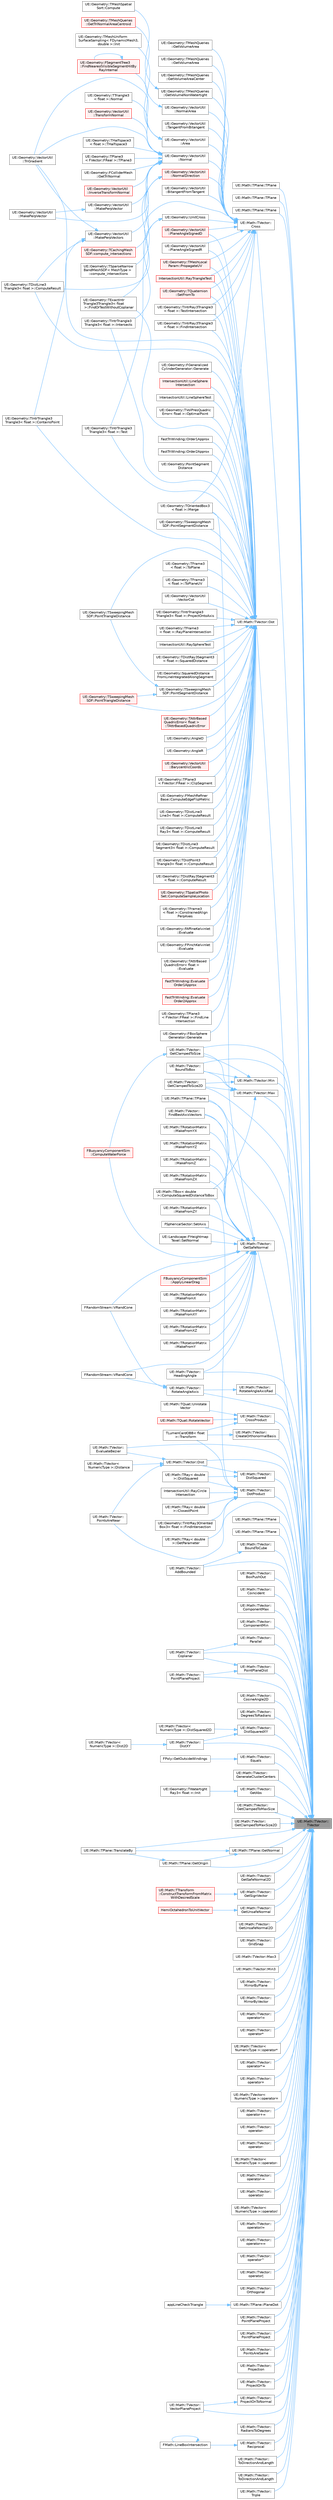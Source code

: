 digraph "UE::Math::TVector::TVector"
{
 // INTERACTIVE_SVG=YES
 // LATEX_PDF_SIZE
  bgcolor="transparent";
  edge [fontname=Helvetica,fontsize=10,labelfontname=Helvetica,labelfontsize=10];
  node [fontname=Helvetica,fontsize=10,shape=box,height=0.2,width=0.4];
  rankdir="RL";
  Node1 [id="Node000001",label="UE::Math::TVector::\lTVector",height=0.2,width=0.4,color="gray40", fillcolor="grey60", style="filled", fontcolor="black",tooltip="Default constructor (no initialization)."];
  Node1 -> Node2 [id="edge1_Node000001_Node000002",dir="back",color="steelblue1",style="solid",tooltip=" "];
  Node2 [id="Node000002",label="UE::Math::TPlane::TPlane",height=0.2,width=0.4,color="grey40", fillcolor="white", style="filled",URL="$d4/d58/structUE_1_1Math_1_1TPlane.html#a82fd801fd0b056bf9798abf45a497afc",tooltip="Constructor."];
  Node1 -> Node3 [id="edge2_Node000001_Node000003",dir="back",color="steelblue1",style="solid",tooltip=" "];
  Node3 [id="Node000003",label="UE::Math::TPlane::TPlane",height=0.2,width=0.4,color="grey40", fillcolor="white", style="filled",URL="$d4/d58/structUE_1_1Math_1_1TPlane.html#a38c3c1c0d2fdf7f83b07b00a352fac2f",tooltip="Constructor."];
  Node1 -> Node4 [id="edge3_Node000001_Node000004",dir="back",color="steelblue1",style="solid",tooltip=" "];
  Node4 [id="Node000004",label="UE::Math::TPlane::TPlane",height=0.2,width=0.4,color="grey40", fillcolor="white", style="filled",URL="$d4/d58/structUE_1_1Math_1_1TPlane.html#a2bbd98cfac3eea5ac8c4d3bbebdc9193",tooltip="Constructor."];
  Node1 -> Node5 [id="edge4_Node000001_Node000005",dir="back",color="steelblue1",style="solid",tooltip=" "];
  Node5 [id="Node000005",label="UE::Math::TPlane::TPlane",height=0.2,width=0.4,color="grey40", fillcolor="white", style="filled",URL="$d4/d58/structUE_1_1Math_1_1TPlane.html#abea0b843f426ce0643fc6baf413ad7ce",tooltip="Constructor."];
  Node1 -> Node6 [id="edge5_Node000001_Node000006",dir="back",color="steelblue1",style="solid",tooltip=" "];
  Node6 [id="Node000006",label="UE::Math::TPlane::TPlane",height=0.2,width=0.4,color="grey40", fillcolor="white", style="filled",URL="$d4/d58/structUE_1_1Math_1_1TPlane.html#a87c64969e67fc4cb4d71edcb39a60e52",tooltip="Constructor."];
  Node1 -> Node7 [id="edge6_Node000001_Node000007",dir="back",color="steelblue1",style="solid",tooltip=" "];
  Node7 [id="Node000007",label="UE::Math::TPlane::TPlane",height=0.2,width=0.4,color="grey40", fillcolor="white", style="filled",URL="$d4/d58/structUE_1_1Math_1_1TPlane.html#a62dec07203fe4cc87d6619d52ee71cdd",tooltip="Constructor."];
  Node1 -> Node8 [id="edge7_Node000001_Node000008",dir="back",color="steelblue1",style="solid",tooltip=" "];
  Node8 [id="Node000008",label="UE::Math::TVector::\lAddBounded",height=0.2,width=0.4,color="grey40", fillcolor="white", style="filled",URL="$de/d77/structUE_1_1Math_1_1TVector.html#a167d5959d78176970a59d6d5186d6a57",tooltip="Add a vector to this and clamp the result in a cube."];
  Node1 -> Node9 [id="edge8_Node000001_Node000009",dir="back",color="steelblue1",style="solid",tooltip=" "];
  Node9 [id="Node000009",label="UE::Math::TVector::\lBoundToBox",height=0.2,width=0.4,color="grey40", fillcolor="white", style="filled",URL="$de/d77/structUE_1_1Math_1_1TVector.html#a6cc619d0e32de2c7044a54d6e613d8f3",tooltip="Get a copy of this vector, clamped inside of a cube."];
  Node1 -> Node10 [id="edge9_Node000001_Node000010",dir="back",color="steelblue1",style="solid",tooltip=" "];
  Node10 [id="Node000010",label="UE::Math::TVector::\lBoundToCube",height=0.2,width=0.4,color="grey40", fillcolor="white", style="filled",URL="$de/d77/structUE_1_1Math_1_1TVector.html#ad3b846cd171c3792e4530bdfa12f1fb5",tooltip="Get a copy of this vector, clamped inside of a cube."];
  Node10 -> Node8 [id="edge10_Node000010_Node000008",dir="back",color="steelblue1",style="solid",tooltip=" "];
  Node1 -> Node11 [id="edge11_Node000001_Node000011",dir="back",color="steelblue1",style="solid",tooltip=" "];
  Node11 [id="Node000011",label="UE::Math::TVector::\lBoxPushOut",height=0.2,width=0.4,color="grey40", fillcolor="white", style="filled",URL="$de/d77/structUE_1_1Math_1_1TVector.html#a68e21fe283f9b2292a36460b2ede598c",tooltip="Compute pushout of a box from a plane."];
  Node1 -> Node12 [id="edge12_Node000001_Node000012",dir="back",color="steelblue1",style="solid",tooltip=" "];
  Node12 [id="Node000012",label="UE::Math::TVector::\lCoincident",height=0.2,width=0.4,color="grey40", fillcolor="white", style="filled",URL="$de/d77/structUE_1_1Math_1_1TVector.html#affa4158caffa93d4c674b5a6cceb4eaa",tooltip="See if two normal vectors are coincident (nearly parallel and point in the same direction)."];
  Node1 -> Node13 [id="edge13_Node000001_Node000013",dir="back",color="steelblue1",style="solid",tooltip=" "];
  Node13 [id="Node000013",label="UE::Math::TVector::\lComponentMax",height=0.2,width=0.4,color="grey40", fillcolor="white", style="filled",URL="$de/d77/structUE_1_1Math_1_1TVector.html#ad2701c264292f07be9fc4bb320d27a9b",tooltip="Gets the component-wise max of two vectors."];
  Node1 -> Node14 [id="edge14_Node000001_Node000014",dir="back",color="steelblue1",style="solid",tooltip=" "];
  Node14 [id="Node000014",label="UE::Math::TVector::\lComponentMin",height=0.2,width=0.4,color="grey40", fillcolor="white", style="filled",URL="$de/d77/structUE_1_1Math_1_1TVector.html#a1d5c4188ce8ea1de16a054a91ecc0262",tooltip="Gets the component-wise min of two vectors."];
  Node1 -> Node15 [id="edge15_Node000001_Node000015",dir="back",color="steelblue1",style="solid",tooltip=" "];
  Node15 [id="Node000015",label="UE::Math::TVector::\lCoplanar",height=0.2,width=0.4,color="grey40", fillcolor="white", style="filled",URL="$de/d77/structUE_1_1Math_1_1TVector.html#af045daf66b71264acb716f70e1e47fcd",tooltip="See if two planes are coplanar."];
  Node1 -> Node16 [id="edge16_Node000001_Node000016",dir="back",color="steelblue1",style="solid",tooltip=" "];
  Node16 [id="Node000016",label="UE::Math::TVector::\lCosineAngle2D",height=0.2,width=0.4,color="grey40", fillcolor="white", style="filled",URL="$de/d77/structUE_1_1Math_1_1TVector.html#a08bfa68b6db9d5306cbf94f4bdf1abff",tooltip="Returns the cosine of the angle between this vector and another projected onto the XY plane (no Z)."];
  Node1 -> Node17 [id="edge17_Node000001_Node000017",dir="back",color="steelblue1",style="solid",tooltip=" "];
  Node17 [id="Node000017",label="UE::Math::TVector::\lCreateOrthonormalBasis",height=0.2,width=0.4,color="grey40", fillcolor="white", style="filled",URL="$de/d77/structUE_1_1Math_1_1TVector.html#ab5703950aa6cc83810ff36dfbd324d7a",tooltip="Create an orthonormal basis from a basis with at least two orthogonal vectors."];
  Node17 -> Node18 [id="edge18_Node000017_Node000018",dir="back",color="steelblue1",style="solid",tooltip=" "];
  Node18 [id="Node000018",label="TLumenCardOBB\< float\l \>::Transform",height=0.2,width=0.4,color="grey40", fillcolor="white", style="filled",URL="$dd/d8b/classTLumenCardOBB.html#aaf5e45796148ae5a24f8a45e9c8a0dbe",tooltip=" "];
  Node1 -> Node19 [id="edge19_Node000001_Node000019",dir="back",color="steelblue1",style="solid",tooltip=" "];
  Node19 [id="Node000019",label="UE::Math::TVector::\lCross",height=0.2,width=0.4,color="grey40", fillcolor="white", style="filled",URL="$de/d77/structUE_1_1Math_1_1TVector.html#a57142a78e1cde739013f7d1f74444ff8",tooltip="Calculate cross product between this and another vector."];
  Node19 -> Node20 [id="edge20_Node000019_Node000020",dir="back",color="steelblue1",style="solid",tooltip=" "];
  Node20 [id="Node000020",label="UE::Geometry::VectorUtil\l::Area",height=0.2,width=0.4,color="grey40", fillcolor="white", style="filled",URL="$d9/dcb/namespaceUE_1_1Geometry_1_1VectorUtil.html#a2f67decce1ba9ef2e7eb6db252e155a1",tooltip=" "];
  Node20 -> Node21 [id="edge21_Node000020_Node000021",dir="back",color="steelblue1",style="solid",tooltip=" "];
  Node21 [id="Node000021",label="UE::Geometry::FSegmentTree3\l::FindNearestVisibleSegmentHitBy\lRayInternal",height=0.2,width=0.4,color="red", fillcolor="#FFF0F0", style="filled",URL="$df/df4/classUE_1_1Geometry_1_1FSegmentTree3.html#a0e100eab10b25f531b60c86b21dff88d",tooltip=" "];
  Node21 -> Node21 [id="edge22_Node000021_Node000021",dir="back",color="steelblue1",style="solid",tooltip=" "];
  Node20 -> Node23 [id="edge23_Node000020_Node000023",dir="back",color="steelblue1",style="solid",tooltip=" "];
  Node23 [id="Node000023",label="UE::Geometry::TMeshUniform\lSurfaceSampling\< FDynamicMesh3,\l double \>::Init",height=0.2,width=0.4,color="grey40", fillcolor="white", style="filled",URL="$d3/d45/classUE_1_1Geometry_1_1TMeshUniformSurfaceSampling.html#ab21dc958523a94c509f391019902d6f6",tooltip=" "];
  Node20 -> Node24 [id="edge24_Node000020_Node000024",dir="back",color="steelblue1",style="solid",tooltip=" "];
  Node24 [id="Node000024",label="UE::Geometry::VectorUtil\l::TriGradient",height=0.2,width=0.4,color="grey40", fillcolor="white", style="filled",URL="$d9/dcb/namespaceUE_1_1Geometry_1_1VectorUtil.html#af337cbd7845ff8efc1cf5ddbfb159278",tooltip="Calculate gradient of scalar field values fi,fj,fk defined at corners of triangle Vi,..."];
  Node19 -> Node25 [id="edge25_Node000019_Node000025",dir="back",color="steelblue1",style="solid",tooltip=" "];
  Node25 [id="Node000025",label="UE::Geometry::VectorUtil\l::BitangentFromTangent",height=0.2,width=0.4,color="grey40", fillcolor="white", style="filled",URL="$d9/dcb/namespaceUE_1_1Geometry_1_1VectorUtil.html#a17af23188af99fdaa2d4e5812c8dabba",tooltip=" "];
  Node19 -> Node26 [id="edge26_Node000019_Node000026",dir="back",color="steelblue1",style="solid",tooltip=" "];
  Node26 [id="Node000026",label="UE::Geometry::TDistLine3\lTriangle3\< float \>::ComputeResult",height=0.2,width=0.4,color="grey40", fillcolor="white", style="filled",URL="$dd/dc3/classUE_1_1Geometry_1_1TDistLine3Triangle3.html#aa4f797aface68f0e51b9401e3b10ebb4",tooltip=" "];
  Node19 -> Node27 [id="edge27_Node000019_Node000027",dir="back",color="steelblue1",style="solid",tooltip=" "];
  Node27 [id="Node000027",label="UE::Geometry::TIntrRay3Triangle3\l\< float \>::FindIntersection",height=0.2,width=0.4,color="grey40", fillcolor="white", style="filled",URL="$d3/d99/classUE_1_1Geometry_1_1TIntrRay3Triangle3.html#a85269bbf1322b3ec3b64331cfe2e4bff",tooltip=" "];
  Node19 -> Node28 [id="edge28_Node000019_Node000028",dir="back",color="steelblue1",style="solid",tooltip=" "];
  Node28 [id="Node000028",label="UE::Geometry::TMeshQueries\l::GetVolumeArea",height=0.2,width=0.4,color="grey40", fillcolor="white", style="filled",URL="$dd/d39/classUE_1_1Geometry_1_1TMeshQueries.html#ad12e48867fc17f35662b86363707fc01",tooltip=" "];
  Node19 -> Node29 [id="edge29_Node000019_Node000029",dir="back",color="steelblue1",style="solid",tooltip=" "];
  Node29 [id="Node000029",label="UE::Geometry::TMeshQueries\l::GetVolumeArea",height=0.2,width=0.4,color="grey40", fillcolor="white", style="filled",URL="$dd/d39/classUE_1_1Geometry_1_1TMeshQueries.html#a984c7619619520337e5984f470866c7b",tooltip=" "];
  Node19 -> Node30 [id="edge30_Node000019_Node000030",dir="back",color="steelblue1",style="solid",tooltip=" "];
  Node30 [id="Node000030",label="UE::Geometry::TMeshQueries\l::GetVolumeAreaCenter",height=0.2,width=0.4,color="grey40", fillcolor="white", style="filled",URL="$dd/d39/classUE_1_1Geometry_1_1TMeshQueries.html#a10ecd1ee3c9c81cac17ac94dc5c5f6be",tooltip=" "];
  Node19 -> Node31 [id="edge31_Node000019_Node000031",dir="back",color="steelblue1",style="solid",tooltip=" "];
  Node31 [id="Node000031",label="UE::Geometry::TMeshQueries\l::GetVolumeNonWatertight",height=0.2,width=0.4,color="grey40", fillcolor="white", style="filled",URL="$dd/d39/classUE_1_1Geometry_1_1TMeshQueries.html#a034a23dc4e650336d7391373a3a31a92",tooltip="Get the volume of a mesh using a method that is more robust to inputs with holes."];
  Node31 -> Node32 [id="edge32_Node000031_Node000032",dir="back",color="steelblue1",style="solid",tooltip=" "];
  Node32 [id="Node000032",label="UE::Geometry::TMeshSpatial\lSort::Compute",height=0.2,width=0.4,color="grey40", fillcolor="white", style="filled",URL="$db/dc1/classUE_1_1Geometry_1_1TMeshSpatialSort.html#afbc2201c936b27d46eeee5c56db0e0a3",tooltip=" "];
  Node19 -> Node33 [id="edge33_Node000019_Node000033",dir="back",color="steelblue1",style="solid",tooltip=" "];
  Node33 [id="Node000033",label="UE::Geometry::TOrientedBox3\l\< float \>::Merge",height=0.2,width=0.4,color="grey40", fillcolor="white", style="filled",URL="$df/d7f/structUE_1_1Geometry_1_1TOrientedBox3.html#a340a0515619a6b2d84e4661111f26879",tooltip=" "];
  Node19 -> Node34 [id="edge34_Node000019_Node000034",dir="back",color="steelblue1",style="solid",tooltip=" "];
  Node34 [id="Node000034",label="UE::Geometry::VectorUtil\l::Normal",height=0.2,width=0.4,color="grey40", fillcolor="white", style="filled",URL="$d9/dcb/namespaceUE_1_1Geometry_1_1VectorUtil.html#afc960ab06cea20d55ee9afc6dfa255a4",tooltip=" "];
  Node34 -> Node35 [id="edge35_Node000034_Node000035",dir="back",color="steelblue1",style="solid",tooltip=" "];
  Node35 [id="Node000035",label="UE::Geometry::THalfspace3\l\< float \>::THalfspace3",height=0.2,width=0.4,color="grey40", fillcolor="white", style="filled",URL="$d3/d95/structUE_1_1Geometry_1_1THalfspace3.html#a2b59ceb2144221b641047c5e4c898b11",tooltip=" "];
  Node34 -> Node36 [id="edge36_Node000034_Node000036",dir="back",color="steelblue1",style="solid",tooltip=" "];
  Node36 [id="Node000036",label="UE::Geometry::TPlane3\l\< FVector::FReal \>::TPlane3",height=0.2,width=0.4,color="grey40", fillcolor="white", style="filled",URL="$d0/d20/structUE_1_1Geometry_1_1TPlane3.html#ae0af047689266b441d7661ddc711620c",tooltip=" "];
  Node34 -> Node37 [id="edge37_Node000034_Node000037",dir="back",color="steelblue1",style="solid",tooltip=" "];
  Node37 [id="Node000037",label="UE::Geometry::FColliderMesh\l::GetTriNormal",height=0.2,width=0.4,color="grey40", fillcolor="white", style="filled",URL="$d4/da6/classUE_1_1Geometry_1_1FColliderMesh.html#afd03996eec5e99534b1dfe74ad2115c0",tooltip=" "];
  Node34 -> Node38 [id="edge38_Node000034_Node000038",dir="back",color="steelblue1",style="solid",tooltip=" "];
  Node38 [id="Node000038",label="UE::Geometry::VectorUtil\l::InverseTransformNormal",height=0.2,width=0.4,color="red", fillcolor="#FFF0F0", style="filled",URL="$d9/dcb/namespaceUE_1_1Geometry_1_1VectorUtil.html#ae904451bced004c49bdaa1317db2962e",tooltip=" "];
  Node34 -> Node40 [id="edge39_Node000034_Node000040",dir="back",color="steelblue1",style="solid",tooltip=" "];
  Node40 [id="Node000040",label="UE::Geometry::VectorUtil\l::MakePerpVector",height=0.2,width=0.4,color="grey40", fillcolor="white", style="filled",URL="$d9/dcb/namespaceUE_1_1Geometry_1_1VectorUtil.html#a8c5ff1031d3770993cd41e221beb6c18",tooltip="Calculates one vector perpendicular to input Normal, as efficiently as possible."];
  Node40 -> Node41 [id="edge40_Node000040_Node000041",dir="back",color="steelblue1",style="solid",tooltip=" "];
  Node41 [id="Node000041",label="UE::Geometry::VectorUtil\l::MakePerpVector",height=0.2,width=0.4,color="grey40", fillcolor="white", style="filled",URL="$d9/dcb/namespaceUE_1_1Geometry_1_1VectorUtil.html#ad07709e96e3f037829ba7038282835c7",tooltip="Calculates one vector perpendicular to input Normal, as efficiently as possible."];
  Node34 -> Node41 [id="edge41_Node000034_Node000041",dir="back",color="steelblue1",style="solid",tooltip=" "];
  Node34 -> Node42 [id="edge42_Node000034_Node000042",dir="back",color="steelblue1",style="solid",tooltip=" "];
  Node42 [id="Node000042",label="UE::Geometry::VectorUtil\l::MakePerpVectors",height=0.2,width=0.4,color="grey40", fillcolor="white", style="filled",URL="$d9/dcb/namespaceUE_1_1Geometry_1_1VectorUtil.html#a9c67d2d83c4f423ad215bf79ae258217",tooltip="Calculates two vectors perpendicular to input Normal, as efficiently as possible."];
  Node42 -> Node26 [id="edge43_Node000042_Node000026",dir="back",color="steelblue1",style="solid",tooltip=" "];
  Node42 -> Node43 [id="edge44_Node000042_Node000043",dir="back",color="steelblue1",style="solid",tooltip=" "];
  Node43 [id="Node000043",label="UE::Geometry::TIntrTriangle3\lTriangle3\< float \>::ContainsPoint",height=0.2,width=0.4,color="grey40", fillcolor="white", style="filled",URL="$d6/d05/classUE_1_1Geometry_1_1TIntrTriangle3Triangle3.html#a1da788b1ead7c33c32849b0bcb60c1ff",tooltip=" "];
  Node42 -> Node24 [id="edge45_Node000042_Node000024",dir="back",color="steelblue1",style="solid",tooltip=" "];
  Node34 -> Node44 [id="edge46_Node000034_Node000044",dir="back",color="steelblue1",style="solid",tooltip=" "];
  Node44 [id="Node000044",label="UE::Geometry::TTriangle3\l\< float \>::Normal",height=0.2,width=0.4,color="grey40", fillcolor="white", style="filled",URL="$d9/dd2/structUE_1_1Geometry_1_1TTriangle3.html#ac51b5a01964c0a548bdf22eed9f0c815",tooltip=" "];
  Node34 -> Node45 [id="edge47_Node000034_Node000045",dir="back",color="steelblue1",style="solid",tooltip=" "];
  Node45 [id="Node000045",label="UE::Geometry::VectorUtil\l::TransformNormal",height=0.2,width=0.4,color="red", fillcolor="#FFF0F0", style="filled",URL="$d9/dcb/namespaceUE_1_1Geometry_1_1VectorUtil.html#a0649c760ec9257937672d5c03cd1e17e",tooltip=" "];
  Node34 -> Node24 [id="edge48_Node000034_Node000024",dir="back",color="steelblue1",style="solid",tooltip=" "];
  Node19 -> Node47 [id="edge49_Node000019_Node000047",dir="back",color="steelblue1",style="solid",tooltip=" "];
  Node47 [id="Node000047",label="UE::Geometry::VectorUtil\l::NormalArea",height=0.2,width=0.4,color="grey40", fillcolor="white", style="filled",URL="$d9/dcb/namespaceUE_1_1Geometry_1_1VectorUtil.html#ad3321cea0002505f9ee0eb3104aa87fe",tooltip="Calculate Normal and Area of triangle V0,V1,V2."];
  Node47 -> Node48 [id="edge50_Node000047_Node000048",dir="back",color="steelblue1",style="solid",tooltip=" "];
  Node48 [id="Node000048",label="UE::Geometry::TMeshQueries\l::GetTriNormalAreaCentroid",height=0.2,width=0.4,color="red", fillcolor="#FFF0F0", style="filled",URL="$dd/d39/classUE_1_1Geometry_1_1TMeshQueries.html#ab850259ee74a3f13ab286f28a494e238",tooltip="Compute the normal, area, and centroid of a triangle all together."];
  Node19 -> Node56 [id="edge51_Node000019_Node000056",dir="back",color="steelblue1",style="solid",tooltip=" "];
  Node56 [id="Node000056",label="UE::Geometry::VectorUtil\l::NormalDirection",height=0.2,width=0.4,color="red", fillcolor="#FFF0F0", style="filled",URL="$d9/dcb/namespaceUE_1_1Geometry_1_1VectorUtil.html#aba0e815584bda46afb80f7ae283e9641",tooltip=" "];
  Node56 -> Node57 [id="edge52_Node000056_Node000057",dir="back",color="steelblue1",style="solid",tooltip=" "];
  Node57 [id="Node000057",label="UE::Geometry::TCachingMesh\lSDF::compute_intersections",height=0.2,width=0.4,color="red", fillcolor="#FFF0F0", style="filled",URL="$d3/d26/classUE_1_1Geometry_1_1TCachingMeshSDF.html#a26768e72a680cbd52d65182e1282bf80",tooltip=" "];
  Node56 -> Node60 [id="edge53_Node000056_Node000060",dir="back",color="steelblue1",style="solid",tooltip=" "];
  Node60 [id="Node000060",label="UE::Geometry::TSparseNarrow\lBandMeshSDF\< MeshType \>\l::compute_intersections",height=0.2,width=0.4,color="grey40", fillcolor="white", style="filled",URL="$d4/d11/classUE_1_1Geometry_1_1TSparseNarrowBandMeshSDF.html#a9463e928916b93daaff64af2a447c047",tooltip=" "];
  Node56 -> Node64 [id="edge54_Node000056_Node000064",dir="back",color="steelblue1",style="solid",tooltip=" "];
  Node64 [id="Node000064",label="UE::Geometry::TExactIntr\lTriangle3Triangle3\< float\l \>::FindOrTestWithoutCoplanar",height=0.2,width=0.4,color="grey40", fillcolor="white", style="filled",URL="$d7/d23/classUE_1_1Geometry_1_1TExactIntrTriangle3Triangle3.html#a1d15947b5f529c15c320bf2d35facb84",tooltip=" "];
  Node19 -> Node65 [id="edge55_Node000019_Node000065",dir="back",color="steelblue1",style="solid",tooltip=" "];
  Node65 [id="Node000065",label="UE::Geometry::VectorUtil\l::PlaneAngleSignedD",height=0.2,width=0.4,color="red", fillcolor="#FFF0F0", style="filled",URL="$d9/dcb/namespaceUE_1_1Geometry_1_1VectorUtil.html#a47803304da6f40f39a2cab3293098bf8",tooltip="Calculates angle between VFrom and VTo after projection onto plane with normal defined by PlaneN."];
  Node19 -> Node67 [id="edge56_Node000019_Node000067",dir="back",color="steelblue1",style="solid",tooltip=" "];
  Node67 [id="Node000067",label="UE::Geometry::VectorUtil\l::PlaneAngleSignedR",height=0.2,width=0.4,color="grey40", fillcolor="white", style="filled",URL="$d9/dcb/namespaceUE_1_1Geometry_1_1VectorUtil.html#a7465b88088ad817bc7bef272241dd333",tooltip="Calculates angle between VFrom and VTo after projection onto plane with normal defined by PlaneN."];
  Node19 -> Node68 [id="edge57_Node000019_Node000068",dir="back",color="steelblue1",style="solid",tooltip=" "];
  Node68 [id="Node000068",label="UE::Geometry::TMeshLocal\lParam::PropagateUV",height=0.2,width=0.4,color="red", fillcolor="#FFF0F0", style="filled",URL="$d5/d59/classUE_1_1Geometry_1_1TMeshLocalParam.html#aac0c6e13d7e62dabec807120f1f2a783",tooltip=" "];
  Node19 -> Node74 [id="edge58_Node000019_Node000074",dir="back",color="steelblue1",style="solid",tooltip=" "];
  Node74 [id="Node000074",label="IntersectionUtil::RayTriangleTest",height=0.2,width=0.4,color="red", fillcolor="#FFF0F0", style="filled",URL="$dd/d8c/namespaceIntersectionUtil.html#a2d71f81d019ebc5f43df860f8ae9acc9",tooltip=" "];
  Node19 -> Node76 [id="edge59_Node000019_Node000076",dir="back",color="steelblue1",style="solid",tooltip=" "];
  Node76 [id="Node000076",label="UE::Geometry::TQuaternion\l::SetFromTo",height=0.2,width=0.4,color="red", fillcolor="#FFF0F0", style="filled",URL="$d7/d55/structUE_1_1Geometry_1_1TQuaternion.html#aefb01ca92a27f7cb38c6ce0f533f5851",tooltip=" "];
  Node19 -> Node78 [id="edge60_Node000019_Node000078",dir="back",color="steelblue1",style="solid",tooltip=" "];
  Node78 [id="Node000078",label="UE::Geometry::VectorUtil\l::TangentFromBitangent",height=0.2,width=0.4,color="grey40", fillcolor="white", style="filled",URL="$d9/dcb/namespaceUE_1_1Geometry_1_1VectorUtil.html#ac35b89f29bff9ff523aac5b1f74a7aa2",tooltip=" "];
  Node19 -> Node79 [id="edge61_Node000019_Node000079",dir="back",color="steelblue1",style="solid",tooltip=" "];
  Node79 [id="Node000079",label="UE::Geometry::TIntrRay3Triangle3\l\< float \>::TestIntersection",height=0.2,width=0.4,color="grey40", fillcolor="white", style="filled",URL="$d3/d99/classUE_1_1Geometry_1_1TIntrRay3Triangle3.html#ab96e4f8c50b850900ea0ae4a7bf74f72",tooltip=" "];
  Node19 -> Node80 [id="edge62_Node000019_Node000080",dir="back",color="steelblue1",style="solid",tooltip=" "];
  Node80 [id="Node000080",label="UE::Geometry::UnitCross",height=0.2,width=0.4,color="grey40", fillcolor="white", style="filled",URL="$d9/d39/namespaceUE_1_1Geometry.html#a38923d5fa9352e18473c59b95ce745bf",tooltip=" "];
  Node80 -> Node81 [id="edge63_Node000080_Node000081",dir="back",color="steelblue1",style="solid",tooltip=" "];
  Node81 [id="Node000081",label="UE::Geometry::TIntrTriangle3\lTriangle3\< float \>::Intersects",height=0.2,width=0.4,color="grey40", fillcolor="white", style="filled",URL="$d6/d05/classUE_1_1Geometry_1_1TIntrTriangle3Triangle3.html#afbff9bb2a0f8efc67045721c3b54386b",tooltip=" "];
  Node80 -> Node82 [id="edge64_Node000080_Node000082",dir="back",color="steelblue1",style="solid",tooltip=" "];
  Node82 [id="Node000082",label="UE::Geometry::TIntrTriangle3\lTriangle3\< float \>::Test",height=0.2,width=0.4,color="grey40", fillcolor="white", style="filled",URL="$d6/d05/classUE_1_1Geometry_1_1TIntrTriangle3Triangle3.html#ae3feee5ea296d11d19d2a4829d8714e4",tooltip=" "];
  Node1 -> Node83 [id="edge65_Node000001_Node000083",dir="back",color="steelblue1",style="solid",tooltip=" "];
  Node83 [id="Node000083",label="UE::Math::TVector::\lCrossProduct",height=0.2,width=0.4,color="grey40", fillcolor="white", style="filled",URL="$de/d77/structUE_1_1Math_1_1TVector.html#ac1f74b10c82cb7642c056c5f8d056036",tooltip="Calculate the cross product of two vectors."];
  Node83 -> Node84 [id="edge66_Node000083_Node000084",dir="back",color="steelblue1",style="solid",tooltip=" "];
  Node84 [id="Node000084",label="UE::Math::TQuat::RotateVector",height=0.2,width=0.4,color="red", fillcolor="#FFF0F0", style="filled",URL="$d6/d4a/structUE_1_1Math_1_1TQuat.html#ae2a77a1d3fcc813fdfc299c3c10eda84",tooltip="Rotate a vector by this quaternion."];
  Node83 -> Node18 [id="edge67_Node000083_Node000018",dir="back",color="steelblue1",style="solid",tooltip=" "];
  Node83 -> Node113 [id="edge68_Node000083_Node000113",dir="back",color="steelblue1",style="solid",tooltip=" "];
  Node113 [id="Node000113",label="UE::Math::TQuat::Unrotate\lVector",height=0.2,width=0.4,color="grey40", fillcolor="white", style="filled",URL="$d6/d4a/structUE_1_1Math_1_1TQuat.html#ac0d1356ddebb590b17951a9deec65a5d",tooltip="Rotate a vector by the inverse of this quaternion."];
  Node1 -> Node114 [id="edge69_Node000001_Node000114",dir="back",color="steelblue1",style="solid",tooltip=" "];
  Node114 [id="Node000114",label="UE::Math::TVector::\lDegreesToRadians",height=0.2,width=0.4,color="grey40", fillcolor="white", style="filled",URL="$de/d77/structUE_1_1Math_1_1TVector.html#a0becc255e2babd4bd043a120a001d36c",tooltip="Converts a vector containing degree values to a vector containing radian values."];
  Node1 -> Node115 [id="edge70_Node000001_Node000115",dir="back",color="steelblue1",style="solid",tooltip=" "];
  Node115 [id="Node000115",label="UE::Math::TVector::Dist",height=0.2,width=0.4,color="grey40", fillcolor="white", style="filled",URL="$de/d77/structUE_1_1Math_1_1TVector.html#a02a2297f193bf03faf957a79f41fbd2b",tooltip="Euclidean distance between two points."];
  Node115 -> Node116 [id="edge71_Node000115_Node000116",dir="back",color="steelblue1",style="solid",tooltip=" "];
  Node116 [id="Node000116",label="UE::Math::TVector\<\l NumericType \>::Distance",height=0.2,width=0.4,color="grey40", fillcolor="white", style="filled",URL="$de/d77/structUE_1_1Math_1_1TVector.html#aaaa8a864ad203accb1331814a331ce26",tooltip=" "];
  Node115 -> Node117 [id="edge72_Node000115_Node000117",dir="back",color="steelblue1",style="solid",tooltip=" "];
  Node117 [id="Node000117",label="UE::Math::TVector::\lEvaluateBezier",height=0.2,width=0.4,color="grey40", fillcolor="white", style="filled",URL="$de/d77/structUE_1_1Math_1_1TVector.html#a3526be188292b32c41f6a35e6b0a1e0e",tooltip="Generates a list of sample points on a Bezier curve defined by 2 points."];
  Node115 -> Node118 [id="edge73_Node000115_Node000118",dir="back",color="steelblue1",style="solid",tooltip=" "];
  Node118 [id="Node000118",label="UE::Math::TVector::\lPointsAreNear",height=0.2,width=0.4,color="grey40", fillcolor="white", style="filled",URL="$de/d77/structUE_1_1Math_1_1TVector.html#ae6e74da56a8b7de5a0e393463c0fa5dc",tooltip="Compare two points and see if they're within specified distance."];
  Node1 -> Node119 [id="edge74_Node000001_Node000119",dir="back",color="steelblue1",style="solid",tooltip=" "];
  Node119 [id="Node000119",label="UE::Math::TVector::\lDistSquared",height=0.2,width=0.4,color="grey40", fillcolor="white", style="filled",URL="$de/d77/structUE_1_1Math_1_1TVector.html#a1cce69a28cdda069b5b4329796b6c96f",tooltip="Squared distance between two points."];
  Node119 -> Node115 [id="edge75_Node000119_Node000115",dir="back",color="steelblue1",style="solid",tooltip=" "];
  Node119 -> Node120 [id="edge76_Node000119_Node000120",dir="back",color="steelblue1",style="solid",tooltip=" "];
  Node120 [id="Node000120",label="UE::Math::TRay\< double\l \>::DistSquared",height=0.2,width=0.4,color="grey40", fillcolor="white", style="filled",URL="$da/d05/structUE_1_1Math_1_1TRay.html#af22dcfd123f9392b417ed2ec101f14dc",tooltip=" "];
  Node1 -> Node121 [id="edge77_Node000001_Node000121",dir="back",color="steelblue1",style="solid",tooltip=" "];
  Node121 [id="Node000121",label="UE::Math::TVector::\lDistSquaredXY",height=0.2,width=0.4,color="grey40", fillcolor="white", style="filled",URL="$de/d77/structUE_1_1Math_1_1TVector.html#a8c0c0da0142b48143e663a34fe76e1df",tooltip="Squared distance between two points in the XY plane only."];
  Node121 -> Node122 [id="edge78_Node000121_Node000122",dir="back",color="steelblue1",style="solid",tooltip=" "];
  Node122 [id="Node000122",label="UE::Math::TVector\<\l NumericType \>::DistSquared2D",height=0.2,width=0.4,color="grey40", fillcolor="white", style="filled",URL="$de/d77/structUE_1_1Math_1_1TVector.html#ac4178fd59fa6021f720a49932516aa0a",tooltip=" "];
  Node121 -> Node123 [id="edge79_Node000121_Node000123",dir="back",color="steelblue1",style="solid",tooltip=" "];
  Node123 [id="Node000123",label="UE::Math::TVector::\lDistXY",height=0.2,width=0.4,color="grey40", fillcolor="white", style="filled",URL="$de/d77/structUE_1_1Math_1_1TVector.html#ab64ab1238ff26fbcf98f3f4f41bc30ab",tooltip="Euclidean distance between two points in the XY plane (ignoring Z)."];
  Node123 -> Node124 [id="edge80_Node000123_Node000124",dir="back",color="steelblue1",style="solid",tooltip=" "];
  Node124 [id="Node000124",label="UE::Math::TVector\<\l NumericType \>::Dist2D",height=0.2,width=0.4,color="grey40", fillcolor="white", style="filled",URL="$de/d77/structUE_1_1Math_1_1TVector.html#a5457b842c3aed9c1a168c77f53b9c1a4",tooltip=" "];
  Node1 -> Node123 [id="edge81_Node000001_Node000123",dir="back",color="steelblue1",style="solid",tooltip=" "];
  Node1 -> Node125 [id="edge82_Node000001_Node000125",dir="back",color="steelblue1",style="solid",tooltip=" "];
  Node125 [id="Node000125",label="UE::Math::TVector::Dot",height=0.2,width=0.4,color="grey40", fillcolor="white", style="filled",URL="$de/d77/structUE_1_1Math_1_1TVector.html#ab075a0794fafe258342a2a336529bbce",tooltip="Calculate the dot product between this and another vector."];
  Node125 -> Node126 [id="edge83_Node000125_Node000126",dir="back",color="steelblue1",style="solid",tooltip=" "];
  Node126 [id="Node000126",label="UE::Geometry::TAttrBased\lQuadricError\< float \>\l::TAttrBasedQuadricError",height=0.2,width=0.4,color="red", fillcolor="#FFF0F0", style="filled",URL="$dc/d6b/classUE_1_1Geometry_1_1TAttrBasedQuadricError.html#ab9d6c6986823194aaeb5a90fb1b476ed",tooltip=" "];
  Node125 -> Node130 [id="edge84_Node000125_Node000130",dir="back",color="steelblue1",style="solid",tooltip=" "];
  Node130 [id="Node000130",label="UE::Geometry::AngleD",height=0.2,width=0.4,color="grey40", fillcolor="white", style="filled",URL="$d9/d39/namespaceUE_1_1Geometry.html#a4239a263b6d4d6f8d7ebb901e79bd131",tooltip="Computes the Angle between V1 and V2, assuming they are already normalized."];
  Node125 -> Node131 [id="edge85_Node000125_Node000131",dir="back",color="steelblue1",style="solid",tooltip=" "];
  Node131 [id="Node000131",label="UE::Geometry::AngleR",height=0.2,width=0.4,color="grey40", fillcolor="white", style="filled",URL="$d9/d39/namespaceUE_1_1Geometry.html#a334c9e9f3f3363f7b2629e549a153659",tooltip="Computes the Angle between V1 and V2, assuming they are already normalized."];
  Node125 -> Node132 [id="edge86_Node000125_Node000132",dir="back",color="steelblue1",style="solid",tooltip=" "];
  Node132 [id="Node000132",label="UE::Geometry::VectorUtil\l::BarycentricCoords",height=0.2,width=0.4,color="red", fillcolor="#FFF0F0", style="filled",URL="$d9/dcb/namespaceUE_1_1Geometry_1_1VectorUtil.html#a325a7a74ae7627408d4b103bdfef4bc0",tooltip="Compute barycentric coordinates/weights of vPoint inside 3D triangle (V0,V1,V2)."];
  Node125 -> Node135 [id="edge87_Node000125_Node000135",dir="back",color="steelblue1",style="solid",tooltip=" "];
  Node135 [id="Node000135",label="UE::Geometry::TPlane3\l\< FVector::FReal \>::ClipSegment",height=0.2,width=0.4,color="grey40", fillcolor="white", style="filled",URL="$d0/d20/structUE_1_1Geometry_1_1TPlane3.html#ab4c3aba6517f566927961fbc93259d91",tooltip=" "];
  Node125 -> Node136 [id="edge88_Node000125_Node000136",dir="back",color="steelblue1",style="solid",tooltip=" "];
  Node136 [id="Node000136",label="UE::Geometry::FMeshRefiner\lBase::ComputeEdgeFlipMetric",height=0.2,width=0.4,color="grey40", fillcolor="white", style="filled",URL="$dc/d69/classUE_1_1Geometry_1_1FMeshRefinerBase.html#af716ae059794bbb4010b681915e73c65",tooltip=" "];
  Node125 -> Node137 [id="edge89_Node000125_Node000137",dir="back",color="steelblue1",style="solid",tooltip=" "];
  Node137 [id="Node000137",label="UE::Geometry::TDistLine3\lLine3\< float \>::ComputeResult",height=0.2,width=0.4,color="grey40", fillcolor="white", style="filled",URL="$d8/d1d/classUE_1_1Geometry_1_1TDistLine3Line3.html#a6ef9ad1ee61edc8b9b89c26af8a27a2e",tooltip=" "];
  Node125 -> Node138 [id="edge90_Node000125_Node000138",dir="back",color="steelblue1",style="solid",tooltip=" "];
  Node138 [id="Node000138",label="UE::Geometry::TDistLine3\lRay3\< float \>::ComputeResult",height=0.2,width=0.4,color="grey40", fillcolor="white", style="filled",URL="$df/d46/classUE_1_1Geometry_1_1TDistLine3Ray3.html#aba968d246262d90a49147bf2085f583e",tooltip=" "];
  Node125 -> Node139 [id="edge91_Node000125_Node000139",dir="back",color="steelblue1",style="solid",tooltip=" "];
  Node139 [id="Node000139",label="UE::Geometry::TDistLine3\lSegment3\< float \>::ComputeResult",height=0.2,width=0.4,color="grey40", fillcolor="white", style="filled",URL="$d3/da9/classUE_1_1Geometry_1_1TDistLine3Segment3.html#a2335e3b5463c639cc7c666538d964644",tooltip=" "];
  Node125 -> Node26 [id="edge92_Node000125_Node000026",dir="back",color="steelblue1",style="solid",tooltip=" "];
  Node125 -> Node140 [id="edge93_Node000125_Node000140",dir="back",color="steelblue1",style="solid",tooltip=" "];
  Node140 [id="Node000140",label="UE::Geometry::TDistPoint3\lTriangle3\< float \>::ComputeResult",height=0.2,width=0.4,color="grey40", fillcolor="white", style="filled",URL="$d1/d14/classUE_1_1Geometry_1_1TDistPoint3Triangle3.html#af20d4e52b42a6afce0dafe6065e55631",tooltip=" "];
  Node125 -> Node141 [id="edge94_Node000125_Node000141",dir="back",color="steelblue1",style="solid",tooltip=" "];
  Node141 [id="Node000141",label="UE::Geometry::TDistRay3Segment3\l\< float \>::ComputeResult",height=0.2,width=0.4,color="grey40", fillcolor="white", style="filled",URL="$d4/d2c/classUE_1_1Geometry_1_1TDistRay3Segment3.html#a73d50b381391919193e5ee79e57a162e",tooltip=" "];
  Node125 -> Node142 [id="edge95_Node000125_Node000142",dir="back",color="steelblue1",style="solid",tooltip=" "];
  Node142 [id="Node000142",label="UE::Geometry::TSpatialPhoto\lSet::ComputeSampleLocation",height=0.2,width=0.4,color="red", fillcolor="#FFF0F0", style="filled",URL="$d2/da4/classUE_1_1Geometry_1_1TSpatialPhotoSet.html#ae6bc68d6754390b1e5de55812d3e441e",tooltip=" "];
  Node125 -> Node144 [id="edge96_Node000125_Node000144",dir="back",color="steelblue1",style="solid",tooltip=" "];
  Node144 [id="Node000144",label="UE::Geometry::TFrame3\l\< float \>::ConstrainedAlign\lPerpAxes",height=0.2,width=0.4,color="grey40", fillcolor="white", style="filled",URL="$d6/d82/structUE_1_1Geometry_1_1TFrame3.html#a07d62db14748ac1e92b3f0e0fa1e05f6",tooltip=" "];
  Node125 -> Node43 [id="edge97_Node000125_Node000043",dir="back",color="steelblue1",style="solid",tooltip=" "];
  Node125 -> Node145 [id="edge98_Node000125_Node000145",dir="back",color="steelblue1",style="solid",tooltip=" "];
  Node145 [id="Node000145",label="UE::Geometry::FAffineKelvinlet\l::Evaluate",height=0.2,width=0.4,color="grey40", fillcolor="white", style="filled",URL="$d5/d96/classUE_1_1Geometry_1_1FAffineKelvinlet.html#a848d35153523651d254d001b3aa908b5",tooltip=" "];
  Node125 -> Node146 [id="edge99_Node000125_Node000146",dir="back",color="steelblue1",style="solid",tooltip=" "];
  Node146 [id="Node000146",label="UE::Geometry::FPinchKelvinlet\l::Evaluate",height=0.2,width=0.4,color="grey40", fillcolor="white", style="filled",URL="$d7/d0d/classUE_1_1Geometry_1_1FPinchKelvinlet.html#a907753b7a4d4a390a74e9f8306e967ea",tooltip=" "];
  Node125 -> Node147 [id="edge100_Node000125_Node000147",dir="back",color="steelblue1",style="solid",tooltip=" "];
  Node147 [id="Node000147",label="UE::Geometry::TAttrBased\lQuadricError\< float \>\l::Evaluate",height=0.2,width=0.4,color="grey40", fillcolor="white", style="filled",URL="$dc/d6b/classUE_1_1Geometry_1_1TAttrBasedQuadricError.html#adf5b476c1b72d4158500a36e596ef51f",tooltip=" "];
  Node125 -> Node148 [id="edge101_Node000125_Node000148",dir="back",color="steelblue1",style="solid",tooltip=" "];
  Node148 [id="Node000148",label="FastTriWinding::Evaluate\lOrder1Approx",height=0.2,width=0.4,color="red", fillcolor="#FFF0F0", style="filled",URL="$d8/dd6/namespaceFastTriWinding.html#af14f368a01f0244a9b6022266287c79e",tooltip="Evaluate first-order FWN approximation at point Q, relative to Center c."];
  Node125 -> Node152 [id="edge102_Node000125_Node000152",dir="back",color="steelblue1",style="solid",tooltip=" "];
  Node152 [id="Node000152",label="FastTriWinding::Evaluate\lOrder2Approx",height=0.2,width=0.4,color="red", fillcolor="#FFF0F0", style="filled",URL="$d8/dd6/namespaceFastTriWinding.html#aff5d2dca231db80824adef55c74a80a1",tooltip="Evaluate second-order FWN approximation at point Q, relative to Center c."];
  Node125 -> Node27 [id="edge103_Node000125_Node000027",dir="back",color="steelblue1",style="solid",tooltip=" "];
  Node125 -> Node153 [id="edge104_Node000125_Node000153",dir="back",color="steelblue1",style="solid",tooltip=" "];
  Node153 [id="Node000153",label="UE::Geometry::TPlane3\l\< FVector::FReal \>::FindLine\lIntersection",height=0.2,width=0.4,color="grey40", fillcolor="white", style="filled",URL="$d0/d20/structUE_1_1Geometry_1_1TPlane3.html#a3b300ac93837e55b756219d76639bde4",tooltip=" "];
  Node125 -> Node64 [id="edge105_Node000125_Node000064",dir="back",color="steelblue1",style="solid",tooltip=" "];
  Node125 -> Node154 [id="edge106_Node000125_Node000154",dir="back",color="steelblue1",style="solid",tooltip=" "];
  Node154 [id="Node000154",label="UE::Geometry::FBoxSphere\lGenerator::Generate",height=0.2,width=0.4,color="grey40", fillcolor="white", style="filled",URL="$d0/dcc/classUE_1_1Geometry_1_1FBoxSphereGenerator.html#a3034582f7e1a8b50323b797676fe3f88",tooltip="Generate the mesh."];
  Node125 -> Node155 [id="edge107_Node000125_Node000155",dir="back",color="steelblue1",style="solid",tooltip=" "];
  Node155 [id="Node000155",label="UE::Geometry::FGeneralized\lCylinderGenerator::Generate",height=0.2,width=0.4,color="grey40", fillcolor="white", style="filled",URL="$de/d97/classUE_1_1Geometry_1_1FGeneralizedCylinderGenerator.html#a00dd0f23580ea4e921ea3d3146b24a51",tooltip="Generate the mesh."];
  Node125 -> Node81 [id="edge108_Node000125_Node000081",dir="back",color="steelblue1",style="solid",tooltip=" "];
  Node125 -> Node156 [id="edge109_Node000125_Node000156",dir="back",color="steelblue1",style="solid",tooltip=" "];
  Node156 [id="Node000156",label="IntersectionUtil::LineSphere\lIntersection",height=0.2,width=0.4,color="red", fillcolor="#FFF0F0", style="filled",URL="$dd/d8c/namespaceIntersectionUtil.html#a498a4cceb845fddb60443b7a907bafbe",tooltip="Intersect line with sphere and return intersection info (# hits, ray parameters)"];
  Node125 -> Node161 [id="edge110_Node000125_Node000161",dir="back",color="steelblue1",style="solid",tooltip=" "];
  Node161 [id="Node000161",label="IntersectionUtil::LineSphereTest",height=0.2,width=0.4,color="grey40", fillcolor="white", style="filled",URL="$dd/d8c/namespaceIntersectionUtil.html#ad36b12a011cbaa51516176930694254a",tooltip="Test if line intersects sphere."];
  Node125 -> Node33 [id="edge111_Node000125_Node000033",dir="back",color="steelblue1",style="solid",tooltip=" "];
  Node125 -> Node162 [id="edge112_Node000125_Node000162",dir="back",color="steelblue1",style="solid",tooltip=" "];
  Node162 [id="Node000162",label="UE::Geometry::TVolPresQuadric\lError\< float \>::OptimalPoint",height=0.2,width=0.4,color="grey40", fillcolor="white", style="filled",URL="$da/d4a/classUE_1_1Geometry_1_1TVolPresQuadricError.html#af59a804c99b77de292db7f45162f413f",tooltip=" "];
  Node125 -> Node163 [id="edge113_Node000125_Node000163",dir="back",color="steelblue1",style="solid",tooltip=" "];
  Node163 [id="Node000163",label="FastTriWinding::Order1Approx",height=0.2,width=0.4,color="grey40", fillcolor="white", style="filled",URL="$d8/dd6/namespaceFastTriWinding.html#a0a2c818405d9aa15502b7168efc4193f",tooltip=" "];
  Node125 -> Node164 [id="edge114_Node000125_Node000164",dir="back",color="steelblue1",style="solid",tooltip=" "];
  Node164 [id="Node000164",label="FastTriWinding::Order2Approx",height=0.2,width=0.4,color="grey40", fillcolor="white", style="filled",URL="$d8/dd6/namespaceFastTriWinding.html#ae881a46af743889a47a01096e0ef30ee",tooltip=" "];
  Node125 -> Node65 [id="edge115_Node000125_Node000065",dir="back",color="steelblue1",style="solid",tooltip=" "];
  Node125 -> Node67 [id="edge116_Node000125_Node000067",dir="back",color="steelblue1",style="solid",tooltip=" "];
  Node125 -> Node165 [id="edge117_Node000125_Node000165",dir="back",color="steelblue1",style="solid",tooltip=" "];
  Node165 [id="Node000165",label="UE::Geometry::PointSegment\lDistance",height=0.2,width=0.4,color="grey40", fillcolor="white", style="filled",URL="$d9/d39/namespaceUE_1_1Geometry.html#af36b3c6af5fcbb4cf729328966829f59",tooltip=" "];
  Node125 -> Node166 [id="edge118_Node000125_Node000166",dir="back",color="steelblue1",style="solid",tooltip=" "];
  Node166 [id="Node000166",label="UE::Geometry::TSweepingMesh\lSDF::PointSegmentDistance",height=0.2,width=0.4,color="grey40", fillcolor="white", style="filled",URL="$dc/d4d/classUE_1_1Geometry_1_1TSweepingMeshSDF.html#a5abcb1f9482706f0bc1c75d97567408c",tooltip=" "];
  Node125 -> Node167 [id="edge119_Node000125_Node000167",dir="back",color="steelblue1",style="solid",tooltip=" "];
  Node167 [id="Node000167",label="UE::Geometry::TSweepingMesh\lSDF::PointSegmentDistance",height=0.2,width=0.4,color="grey40", fillcolor="white", style="filled",URL="$dc/d4d/classUE_1_1Geometry_1_1TSweepingMeshSDF.html#a27eed4e783b47435d30909319c4fe742",tooltip=" "];
  Node167 -> Node168 [id="edge120_Node000167_Node000168",dir="back",color="steelblue1",style="solid",tooltip=" "];
  Node168 [id="Node000168",label="UE::Geometry::TSweepingMesh\lSDF::PointTriangleDistance",height=0.2,width=0.4,color="grey40", fillcolor="white", style="filled",URL="$dc/d4d/classUE_1_1Geometry_1_1TSweepingMeshSDF.html#ac2be7fc39f9ea40887bada69f62bc2a3",tooltip=" "];
  Node167 -> Node169 [id="edge121_Node000167_Node000169",dir="back",color="steelblue1",style="solid",tooltip=" "];
  Node169 [id="Node000169",label="UE::Geometry::TSweepingMesh\lSDF::PointTriangleDistance",height=0.2,width=0.4,color="red", fillcolor="#FFF0F0", style="filled",URL="$dc/d4d/classUE_1_1Geometry_1_1TSweepingMeshSDF.html#a392fcf744961d409ba071302312b7dd7",tooltip=" "];
  Node125 -> Node168 [id="edge122_Node000125_Node000168",dir="back",color="steelblue1",style="solid",tooltip=" "];
  Node125 -> Node169 [id="edge123_Node000125_Node000169",dir="back",color="steelblue1",style="solid",tooltip=" "];
  Node125 -> Node175 [id="edge124_Node000125_Node000175",dir="back",color="steelblue1",style="solid",tooltip=" "];
  Node175 [id="Node000175",label="UE::Geometry::TIntrTriangle3\lTriangle3\< float \>::ProjectOntoAxis",height=0.2,width=0.4,color="grey40", fillcolor="white", style="filled",URL="$d6/d05/classUE_1_1Geometry_1_1TIntrTriangle3Triangle3.html#acdeffb34f62f5ddfc838de4db480e701",tooltip=" "];
  Node125 -> Node68 [id="edge125_Node000125_Node000068",dir="back",color="steelblue1",style="solid",tooltip=" "];
  Node125 -> Node176 [id="edge126_Node000125_Node000176",dir="back",color="steelblue1",style="solid",tooltip=" "];
  Node176 [id="Node000176",label="UE::Geometry::TFrame3\l\< float \>::RayPlaneIntersection",height=0.2,width=0.4,color="grey40", fillcolor="white", style="filled",URL="$d6/d82/structUE_1_1Geometry_1_1TFrame3.html#ab1abfc5e470616442aa56bc775a9dc2b",tooltip=" "];
  Node125 -> Node177 [id="edge127_Node000125_Node000177",dir="back",color="steelblue1",style="solid",tooltip=" "];
  Node177 [id="Node000177",label="IntersectionUtil::RaySphereTest",height=0.2,width=0.4,color="grey40", fillcolor="white", style="filled",URL="$dd/d8c/namespaceIntersectionUtil.html#a3f369765612656271536ab48a4811793",tooltip=" "];
  Node125 -> Node74 [id="edge128_Node000125_Node000074",dir="back",color="steelblue1",style="solid",tooltip=" "];
  Node125 -> Node76 [id="edge129_Node000125_Node000076",dir="back",color="steelblue1",style="solid",tooltip=" "];
  Node125 -> Node178 [id="edge130_Node000125_Node000178",dir="back",color="steelblue1",style="solid",tooltip=" "];
  Node178 [id="Node000178",label="UE::Geometry::TDistRay3Segment3\l\< float \>::SquaredDistance",height=0.2,width=0.4,color="grey40", fillcolor="white", style="filled",URL="$d4/d2c/classUE_1_1Geometry_1_1TDistRay3Segment3.html#a432f6394d5afb3ba875e6f3758c1a389",tooltip=" "];
  Node125 -> Node179 [id="edge131_Node000125_Node000179",dir="back",color="steelblue1",style="solid",tooltip=" "];
  Node179 [id="Node000179",label="UE::Geometry::SquaredDistance\lFromLineIntegratedAlongSegment",height=0.2,width=0.4,color="grey40", fillcolor="white", style="filled",URL="$d9/d39/namespaceUE_1_1Geometry.html#afdf3b7e38e860abfa9a41ed1520d34a3",tooltip="Integrates the squared distance to a line along a given segment."];
  Node125 -> Node82 [id="edge132_Node000125_Node000082",dir="back",color="steelblue1",style="solid",tooltip=" "];
  Node125 -> Node79 [id="edge133_Node000125_Node000079",dir="back",color="steelblue1",style="solid",tooltip=" "];
  Node125 -> Node180 [id="edge134_Node000125_Node000180",dir="back",color="steelblue1",style="solid",tooltip=" "];
  Node180 [id="Node000180",label="UE::Geometry::TFrame3\l\< float \>::ToPlane",height=0.2,width=0.4,color="grey40", fillcolor="white", style="filled",URL="$d6/d82/structUE_1_1Geometry_1_1TFrame3.html#ad17f146597a30d7df3a4f77d4ae83523",tooltip=" "];
  Node125 -> Node181 [id="edge135_Node000125_Node000181",dir="back",color="steelblue1",style="solid",tooltip=" "];
  Node181 [id="Node000181",label="UE::Geometry::TFrame3\l\< float \>::ToPlaneUV",height=0.2,width=0.4,color="grey40", fillcolor="white", style="filled",URL="$d6/d82/structUE_1_1Geometry_1_1TFrame3.html#a932549cf7af0fa711aacfe31df50a70a",tooltip=" "];
  Node125 -> Node24 [id="edge136_Node000125_Node000024",dir="back",color="steelblue1",style="solid",tooltip=" "];
  Node125 -> Node182 [id="edge137_Node000125_Node000182",dir="back",color="steelblue1",style="solid",tooltip=" "];
  Node182 [id="Node000182",label="UE::Geometry::VectorUtil\l::VectorCot",height=0.2,width=0.4,color="grey40", fillcolor="white", style="filled",URL="$d9/dcb/namespaceUE_1_1Geometry_1_1VectorUtil.html#a40ef59f7bf872ee3028e8a79c4fa0bc7",tooltip="Fast cotangent of angle between two vectors (do not have to be normalized unit vectors)."];
  Node1 -> Node183 [id="edge138_Node000001_Node000183",dir="back",color="steelblue1",style="solid",tooltip=" "];
  Node183 [id="Node000183",label="UE::Math::TVector::\lDotProduct",height=0.2,width=0.4,color="grey40", fillcolor="white", style="filled",URL="$de/d77/structUE_1_1Math_1_1TVector.html#a54958539a4708898fafdd9ee6106fe20",tooltip="Calculate the dot product of two vectors."];
  Node183 -> Node184 [id="edge139_Node000183_Node000184",dir="back",color="steelblue1",style="solid",tooltip=" "];
  Node184 [id="Node000184",label="UE::Math::TRay\< double\l \>::ClosestPoint",height=0.2,width=0.4,color="grey40", fillcolor="white", style="filled",URL="$da/d05/structUE_1_1Math_1_1TRay.html#a6091b6f94c7ace720312a63e48d170cc",tooltip=" "];
  Node183 -> Node185 [id="edge140_Node000183_Node000185",dir="back",color="steelblue1",style="solid",tooltip=" "];
  Node185 [id="Node000185",label="UE::Math::TBox\< double\l \>::ComputeSquaredDistanceToBox",height=0.2,width=0.4,color="grey40", fillcolor="white", style="filled",URL="$d7/d5f/structUE_1_1Math_1_1TBox.html#a956aedb5e2c0b62e4595e9ef9a038ed5",tooltip=" "];
  Node183 -> Node120 [id="edge141_Node000183_Node000120",dir="back",color="steelblue1",style="solid",tooltip=" "];
  Node183 -> Node186 [id="edge142_Node000183_Node000186",dir="back",color="steelblue1",style="solid",tooltip=" "];
  Node186 [id="Node000186",label="UE::Geometry::TIntrRay3Oriented\lBox3\< float \>::FindIntersection",height=0.2,width=0.4,color="grey40", fillcolor="white", style="filled",URL="$d7/dcd/classUE_1_1Geometry_1_1TIntrRay3OrientedBox3.html#a957e0058c164e66fef1d086949eb49fc",tooltip=" "];
  Node183 -> Node187 [id="edge143_Node000183_Node000187",dir="back",color="steelblue1",style="solid",tooltip=" "];
  Node187 [id="Node000187",label="UE::Math::TRay\< double\l \>::GetParameter",height=0.2,width=0.4,color="grey40", fillcolor="white", style="filled",URL="$da/d05/structUE_1_1Math_1_1TRay.html#a980522b2122dec985a39bde23c3d66fe",tooltip=" "];
  Node183 -> Node188 [id="edge144_Node000183_Node000188",dir="back",color="steelblue1",style="solid",tooltip=" "];
  Node188 [id="Node000188",label="IntersectionUtil::RayCircle\lIntersection",height=0.2,width=0.4,color="grey40", fillcolor="white", style="filled",URL="$dd/d8c/namespaceIntersectionUtil.html#a7591a918a4d9c84463a2b728ce95b569",tooltip="Intersect ray with circle and return intersection info (# hits, ray parameters)"];
  Node183 -> Node18 [id="edge145_Node000183_Node000018",dir="back",color="steelblue1",style="solid",tooltip=" "];
  Node1 -> Node189 [id="edge146_Node000001_Node000189",dir="back",color="steelblue1",style="solid",tooltip=" "];
  Node189 [id="Node000189",label="UE::Math::TVector::\lEquals",height=0.2,width=0.4,color="grey40", fillcolor="white", style="filled",URL="$de/d77/structUE_1_1Math_1_1TVector.html#a15e4d193a3a09f34ec51b2a13a1b013d",tooltip="Check against another vector for equality, within specified error limits."];
  Node189 -> Node190 [id="edge147_Node000189_Node000190",dir="back",color="steelblue1",style="solid",tooltip=" "];
  Node190 [id="Node000190",label="FPoly::GetOutsideWindings",height=0.2,width=0.4,color="grey40", fillcolor="white", style="filled",URL="$dd/dbb/classFPoly.html#a1cfcd08899aa2d7f6f84685714e8beb1",tooltip="Takes a set of polygons and returns a vertex array representing the outside winding for them."];
  Node1 -> Node117 [id="edge148_Node000001_Node000117",dir="back",color="steelblue1",style="solid",tooltip=" "];
  Node1 -> Node191 [id="edge149_Node000001_Node000191",dir="back",color="steelblue1",style="solid",tooltip=" "];
  Node191 [id="Node000191",label="UE::Math::TVector::\lFindBestAxisVectors",height=0.2,width=0.4,color="grey40", fillcolor="white", style="filled",URL="$de/d77/structUE_1_1Math_1_1TVector.html#ac840f5b39911237f46cd054c47f7ae5d",tooltip="Find good arbitrary axis vectors to represent U and V axes of a plane, using this vector as the norma..."];
  Node1 -> Node192 [id="edge150_Node000001_Node000192",dir="back",color="steelblue1",style="solid",tooltip=" "];
  Node192 [id="Node000192",label="UE::Math::TVector::\lGenerateClusterCenters",height=0.2,width=0.4,color="grey40", fillcolor="white", style="filled",URL="$de/d77/structUE_1_1Math_1_1TVector.html#a892266439f59ba5bb0525d76383e5664",tooltip="Given a current set of cluster centers, a set of points, iterate N times to move clusters to be centr..."];
  Node1 -> Node193 [id="edge151_Node000001_Node000193",dir="back",color="steelblue1",style="solid",tooltip=" "];
  Node193 [id="Node000193",label="UE::Math::TVector::\lGetAbs",height=0.2,width=0.4,color="grey40", fillcolor="white", style="filled",URL="$de/d77/structUE_1_1Math_1_1TVector.html#a2403487e8156277f2d0faa92d5e27cb8",tooltip="Get a copy of this vector with absolute value of each component."];
  Node193 -> Node194 [id="edge152_Node000193_Node000194",dir="back",color="steelblue1",style="solid",tooltip=" "];
  Node194 [id="Node000194",label="UE::Geometry::TWatertight\lRay3\< float \>::Init",height=0.2,width=0.4,color="grey40", fillcolor="white", style="filled",URL="$d6/d2d/structUE_1_1Geometry_1_1TWatertightRay3.html#a0df0c42b456c5d2da7efdc127913e425",tooltip=" "];
  Node1 -> Node195 [id="edge153_Node000001_Node000195",dir="back",color="steelblue1",style="solid",tooltip=" "];
  Node195 [id="Node000195",label="UE::Math::TVector::\lGetClampedToMaxSize",height=0.2,width=0.4,color="grey40", fillcolor="white", style="filled",URL="$de/d77/structUE_1_1Math_1_1TVector.html#ab77df3b79dbaf4507c821cc01c53783f",tooltip="Create a copy of this vector, with its maximum magnitude clamped to MaxSize."];
  Node1 -> Node196 [id="edge154_Node000001_Node000196",dir="back",color="steelblue1",style="solid",tooltip=" "];
  Node196 [id="Node000196",label="UE::Math::TVector::\lGetClampedToMaxSize2D",height=0.2,width=0.4,color="grey40", fillcolor="white", style="filled",URL="$de/d77/structUE_1_1Math_1_1TVector.html#a00378bcda546ccbf2d165056a13ff249",tooltip="Create a copy of this vector, with the maximum 2D magnitude clamped to MaxSize."];
  Node1 -> Node197 [id="edge155_Node000001_Node000197",dir="back",color="steelblue1",style="solid",tooltip=" "];
  Node197 [id="Node000197",label="UE::Math::TVector::\lGetClampedToSize",height=0.2,width=0.4,color="grey40", fillcolor="white", style="filled",URL="$de/d77/structUE_1_1Math_1_1TVector.html#a182187abd5add2a080e1da5039e4db39",tooltip="Create a copy of this vector, with its magnitude clamped between Min and Max."];
  Node197 -> Node198 [id="edge156_Node000197_Node000198",dir="back",color="steelblue1",style="solid",tooltip=" "];
  Node198 [id="Node000198",label="FBuoyancyComponentSim\l::ComputeWaterForce",height=0.2,width=0.4,color="red", fillcolor="#FFF0F0", style="filled",URL="$d3/d86/classFBuoyancyComponentSim.html#a0094effe16420c69981242a0c2891fcc",tooltip=" "];
  Node1 -> Node201 [id="edge157_Node000001_Node000201",dir="back",color="steelblue1",style="solid",tooltip=" "];
  Node201 [id="Node000201",label="UE::Math::TVector::\lGetClampedToSize2D",height=0.2,width=0.4,color="grey40", fillcolor="white", style="filled",URL="$de/d77/structUE_1_1Math_1_1TVector.html#ada97f902bf9f598dabee559e60760f88",tooltip="Create a copy of this vector, with the 2D magnitude clamped between Min and Max."];
  Node1 -> Node202 [id="edge158_Node000001_Node000202",dir="back",color="steelblue1",style="solid",tooltip=" "];
  Node202 [id="Node000202",label="UE::Math::TPlane::GetNormal",height=0.2,width=0.4,color="grey40", fillcolor="white", style="filled",URL="$d4/d58/structUE_1_1Math_1_1TPlane.html#a8325df32dc71e13cc354ecf025aa682c",tooltip="Get the normal of this plane."];
  Node202 -> Node203 [id="edge159_Node000202_Node000203",dir="back",color="steelblue1",style="solid",tooltip=" "];
  Node203 [id="Node000203",label="UE::Math::TPlane::GetOrigin",height=0.2,width=0.4,color="grey40", fillcolor="white", style="filled",URL="$d4/d58/structUE_1_1Math_1_1TPlane.html#afcbfbfee2350a96890cda73ed8b460ec",tooltip="Get the origin of this plane."];
  Node203 -> Node204 [id="edge160_Node000203_Node000204",dir="back",color="steelblue1",style="solid",tooltip=" "];
  Node204 [id="Node000204",label="UE::Math::TPlane::TranslateBy",height=0.2,width=0.4,color="grey40", fillcolor="white", style="filled",URL="$d4/d58/structUE_1_1Math_1_1TPlane.html#a323258836e97384b111689c487826fa3",tooltip="Get the result of translating the plane by the given offset."];
  Node202 -> Node204 [id="edge161_Node000202_Node000204",dir="back",color="steelblue1",style="solid",tooltip=" "];
  Node1 -> Node203 [id="edge162_Node000001_Node000203",dir="back",color="steelblue1",style="solid",tooltip=" "];
  Node1 -> Node205 [id="edge163_Node000001_Node000205",dir="back",color="steelblue1",style="solid",tooltip=" "];
  Node205 [id="Node000205",label="UE::Math::TVector::\lGetSafeNormal",height=0.2,width=0.4,color="grey40", fillcolor="white", style="filled",URL="$de/d77/structUE_1_1Math_1_1TVector.html#ac52c80046eeba41b76f99560213c6e42",tooltip="Gets a normalized copy of the vector, checking it is safe to do so based on the length."];
  Node205 -> Node5 [id="edge164_Node000205_Node000005",dir="back",color="steelblue1",style="solid",tooltip=" "];
  Node205 -> Node206 [id="edge165_Node000205_Node000206",dir="back",color="steelblue1",style="solid",tooltip=" "];
  Node206 [id="Node000206",label="FBuoyancyComponentSim\l::ApplyLinearDrag",height=0.2,width=0.4,color="red", fillcolor="#FFF0F0", style="filled",URL="$d3/d86/classFBuoyancyComponentSim.html#a42dfe7a89b7aba67e05935c621535633",tooltip=" "];
  Node205 -> Node198 [id="edge166_Node000205_Node000198",dir="back",color="steelblue1",style="solid",tooltip=" "];
  Node205 -> Node191 [id="edge167_Node000205_Node000191",dir="back",color="steelblue1",style="solid",tooltip=" "];
  Node205 -> Node207 [id="edge168_Node000205_Node000207",dir="back",color="steelblue1",style="solid",tooltip=" "];
  Node207 [id="Node000207",label="UE::Math::TVector::\lHeadingAngle",height=0.2,width=0.4,color="grey40", fillcolor="white", style="filled",URL="$de/d77/structUE_1_1Math_1_1TVector.html#a0dbb5a50b9c8e20eee0a3b369dd656ef",tooltip="Convert a direction vector into a 'heading' angle."];
  Node205 -> Node208 [id="edge169_Node000205_Node000208",dir="back",color="steelblue1",style="solid",tooltip=" "];
  Node208 [id="Node000208",label="UE::Math::TRotationMatrix\l::MakeFromX",height=0.2,width=0.4,color="grey40", fillcolor="white", style="filled",URL="$de/df1/structUE_1_1Math_1_1TRotationMatrix.html#a8398be6ebe24c27e9749cc419f79fe12",tooltip="Builds a rotation matrix given only a XAxis."];
  Node205 -> Node209 [id="edge170_Node000205_Node000209",dir="back",color="steelblue1",style="solid",tooltip=" "];
  Node209 [id="Node000209",label="UE::Math::TRotationMatrix\l::MakeFromXY",height=0.2,width=0.4,color="grey40", fillcolor="white", style="filled",URL="$de/df1/structUE_1_1Math_1_1TRotationMatrix.html#a83de548b5582302d40f55bf147a87ff0",tooltip="Builds a matrix with given X and Y axes."];
  Node205 -> Node210 [id="edge171_Node000205_Node000210",dir="back",color="steelblue1",style="solid",tooltip=" "];
  Node210 [id="Node000210",label="UE::Math::TRotationMatrix\l::MakeFromXZ",height=0.2,width=0.4,color="grey40", fillcolor="white", style="filled",URL="$de/df1/structUE_1_1Math_1_1TRotationMatrix.html#ab8839beb4acc91fe9604aee7503f6001",tooltip="Builds a matrix with given X and Z axes."];
  Node205 -> Node211 [id="edge172_Node000205_Node000211",dir="back",color="steelblue1",style="solid",tooltip=" "];
  Node211 [id="Node000211",label="UE::Math::TRotationMatrix\l::MakeFromY",height=0.2,width=0.4,color="grey40", fillcolor="white", style="filled",URL="$de/df1/structUE_1_1Math_1_1TRotationMatrix.html#a99ff3328b1f929a1c4eb2ee00b85b35f",tooltip="Builds a rotation matrix given only a YAxis."];
  Node205 -> Node212 [id="edge173_Node000205_Node000212",dir="back",color="steelblue1",style="solid",tooltip=" "];
  Node212 [id="Node000212",label="UE::Math::TRotationMatrix\l::MakeFromYX",height=0.2,width=0.4,color="grey40", fillcolor="white", style="filled",URL="$de/df1/structUE_1_1Math_1_1TRotationMatrix.html#a24ad8fcc711f1d978e3cc831115696ed",tooltip="Builds a matrix with given Y and X axes."];
  Node205 -> Node213 [id="edge174_Node000205_Node000213",dir="back",color="steelblue1",style="solid",tooltip=" "];
  Node213 [id="Node000213",label="UE::Math::TRotationMatrix\l::MakeFromYZ",height=0.2,width=0.4,color="grey40", fillcolor="white", style="filled",URL="$de/df1/structUE_1_1Math_1_1TRotationMatrix.html#a61d2c9cccceca213bb215a783e48afdd",tooltip="Builds a matrix with given Y and Z axes."];
  Node205 -> Node214 [id="edge175_Node000205_Node000214",dir="back",color="steelblue1",style="solid",tooltip=" "];
  Node214 [id="Node000214",label="UE::Math::TRotationMatrix\l::MakeFromZ",height=0.2,width=0.4,color="grey40", fillcolor="white", style="filled",URL="$de/df1/structUE_1_1Math_1_1TRotationMatrix.html#a0ca8b6f32423c9c3a61151147ef0e918",tooltip="Builds a rotation matrix given only a ZAxis."];
  Node205 -> Node215 [id="edge176_Node000205_Node000215",dir="back",color="steelblue1",style="solid",tooltip=" "];
  Node215 [id="Node000215",label="UE::Math::TRotationMatrix\l::MakeFromZX",height=0.2,width=0.4,color="grey40", fillcolor="white", style="filled",URL="$de/df1/structUE_1_1Math_1_1TRotationMatrix.html#afb62a98279fac8c0e0b93847e91d4d04",tooltip="Builds a matrix with given Z and X axes."];
  Node205 -> Node216 [id="edge177_Node000205_Node000216",dir="back",color="steelblue1",style="solid",tooltip=" "];
  Node216 [id="Node000216",label="UE::Math::TRotationMatrix\l::MakeFromZY",height=0.2,width=0.4,color="grey40", fillcolor="white", style="filled",URL="$de/df1/structUE_1_1Math_1_1TRotationMatrix.html#a7505a9bb2875b05c33e38a1d40c9da00",tooltip="Builds a matrix with given Z and Y axes."];
  Node205 -> Node33 [id="edge178_Node000205_Node000033",dir="back",color="steelblue1",style="solid",tooltip=" "];
  Node205 -> Node217 [id="edge179_Node000205_Node000217",dir="back",color="steelblue1",style="solid",tooltip=" "];
  Node217 [id="Node000217",label="FSphericalSector::SetAxis",height=0.2,width=0.4,color="grey40", fillcolor="white", style="filled",URL="$d2/d28/classFSphericalSector.html#a9276be12722330bd1ce9b65337393743",tooltip=" "];
  Node205 -> Node218 [id="edge180_Node000205_Node000218",dir="back",color="steelblue1",style="solid",tooltip=" "];
  Node218 [id="Node000218",label="UE::Landscape::FHeightmap\lTexel::SetNormal",height=0.2,width=0.4,color="grey40", fillcolor="white", style="filled",URL="$dc/d3e/structUE_1_1Landscape_1_1FHeightmapTexel.html#a7fe6b68df04dc468b3aa1b8ab1ad3b67",tooltip=" "];
  Node205 -> Node219 [id="edge181_Node000205_Node000219",dir="back",color="steelblue1",style="solid",tooltip=" "];
  Node219 [id="Node000219",label="FRandomStream::VRandCone",height=0.2,width=0.4,color="grey40", fillcolor="white", style="filled",URL="$d6/da3/structFRandomStream.html#ab89e8936689a01a558a9eb5d06ff6bae",tooltip="Returns a random unit vector, uniformly distributed, within the specified cone."];
  Node205 -> Node220 [id="edge182_Node000205_Node000220",dir="back",color="steelblue1",style="solid",tooltip=" "];
  Node220 [id="Node000220",label="FRandomStream::VRandCone",height=0.2,width=0.4,color="grey40", fillcolor="white", style="filled",URL="$d6/da3/structFRandomStream.html#a3ae967ab20840e24960eac782c582b6b",tooltip="Returns a random unit vector, uniformly distributed, within the specified cone."];
  Node1 -> Node221 [id="edge183_Node000001_Node000221",dir="back",color="steelblue1",style="solid",tooltip=" "];
  Node221 [id="Node000221",label="UE::Math::TVector::\lGetSafeNormal2D",height=0.2,width=0.4,color="grey40", fillcolor="white", style="filled",URL="$de/d77/structUE_1_1Math_1_1TVector.html#a32818c08e2d1ac3ffef37c13e8a2bbe6",tooltip="Gets a normalized copy of the 2D components of the vector, checking it is safe to do so."];
  Node1 -> Node222 [id="edge184_Node000001_Node000222",dir="back",color="steelblue1",style="solid",tooltip=" "];
  Node222 [id="Node000222",label="UE::Math::TVector::\lGetSignVector",height=0.2,width=0.4,color="grey40", fillcolor="white", style="filled",URL="$de/d77/structUE_1_1Math_1_1TVector.html#a4f20d255df6f65edb3025730143da4c6",tooltip="Get a copy of the vector as sign only."];
  Node222 -> Node223 [id="edge185_Node000222_Node000223",dir="back",color="steelblue1",style="solid",tooltip=" "];
  Node223 [id="Node000223",label="UE::Math::TTransform\l::ConstructTransformFromMatrix\lWithDesiredScale",height=0.2,width=0.4,color="red", fillcolor="#FFF0F0", style="filled",URL="$d9/db6/structUE_1_1Math_1_1TTransform.html#ae8bc1266ac111b3cc09c24edd3b08b6b",tooltip="Create a new transform from multiplications of given to matrices (AMatrix*BMatrix) using desired scal..."];
  Node1 -> Node230 [id="edge186_Node000001_Node000230",dir="back",color="steelblue1",style="solid",tooltip=" "];
  Node230 [id="Node000230",label="UE::Math::TVector::\lGetUnsafeNormal",height=0.2,width=0.4,color="grey40", fillcolor="white", style="filled",URL="$de/d77/structUE_1_1Math_1_1TVector.html#a9f3c9bac0770b9e9dcf499002a89b797",tooltip="Calculates normalized version of vector without checking for zero length."];
  Node230 -> Node231 [id="edge187_Node000230_Node000231",dir="back",color="steelblue1",style="solid",tooltip=" "];
  Node231 [id="Node000231",label="HemiOctahedronToUnitVector",height=0.2,width=0.4,color="red", fillcolor="#FFF0F0", style="filled",URL="$d7/d9f/RenderTransform_8h.html#ad33af58f557740e9368b8d50353ad59d",tooltip=" "];
  Node1 -> Node233 [id="edge188_Node000001_Node000233",dir="back",color="steelblue1",style="solid",tooltip=" "];
  Node233 [id="Node000233",label="UE::Math::TVector::\lGetUnsafeNormal2D",height=0.2,width=0.4,color="grey40", fillcolor="white", style="filled",URL="$de/d77/structUE_1_1Math_1_1TVector.html#a27fe7996eebabb33319dec97564773db",tooltip="Calculates normalized 2D version of vector without checking for zero length."];
  Node1 -> Node234 [id="edge189_Node000001_Node000234",dir="back",color="steelblue1",style="solid",tooltip=" "];
  Node234 [id="Node000234",label="UE::Math::TVector::\lGridSnap",height=0.2,width=0.4,color="grey40", fillcolor="white", style="filled",URL="$de/d77/structUE_1_1Math_1_1TVector.html#aef1b6f2282415f2c94a66d76bf65413e",tooltip="Gets a copy of this vector snapped to a grid."];
  Node1 -> Node207 [id="edge190_Node000001_Node000207",dir="back",color="steelblue1",style="solid",tooltip=" "];
  Node1 -> Node235 [id="edge191_Node000001_Node000235",dir="back",color="steelblue1",style="solid",tooltip=" "];
  Node235 [id="Node000235",label="UE::Math::TVector::Max",height=0.2,width=0.4,color="grey40", fillcolor="white", style="filled",URL="$de/d77/structUE_1_1Math_1_1TVector.html#a9c5345bd76871d060e0028354ef10b71",tooltip=" "];
  Node235 -> Node9 [id="edge192_Node000235_Node000009",dir="back",color="steelblue1",style="solid",tooltip=" "];
  Node235 -> Node185 [id="edge193_Node000235_Node000185",dir="back",color="steelblue1",style="solid",tooltip=" "];
  Node235 -> Node197 [id="edge194_Node000235_Node000197",dir="back",color="steelblue1",style="solid",tooltip=" "];
  Node235 -> Node201 [id="edge195_Node000235_Node000201",dir="back",color="steelblue1",style="solid",tooltip=" "];
  Node1 -> Node236 [id="edge196_Node000001_Node000236",dir="back",color="steelblue1",style="solid",tooltip=" "];
  Node236 [id="Node000236",label="UE::Math::TVector::Max3",height=0.2,width=0.4,color="grey40", fillcolor="white", style="filled",URL="$de/d77/structUE_1_1Math_1_1TVector.html#a3c1cbca9bebc16f1e84c7cba05688fad",tooltip=" "];
  Node1 -> Node237 [id="edge197_Node000001_Node000237",dir="back",color="steelblue1",style="solid",tooltip=" "];
  Node237 [id="Node000237",label="UE::Math::TVector::Min",height=0.2,width=0.4,color="grey40", fillcolor="white", style="filled",URL="$de/d77/structUE_1_1Math_1_1TVector.html#a38ab38d80824f7f0cf9f4684f3fa52de",tooltip="Min, Max, Min3, Max3 like FMath."];
  Node237 -> Node9 [id="edge198_Node000237_Node000009",dir="back",color="steelblue1",style="solid",tooltip=" "];
  Node237 -> Node197 [id="edge199_Node000237_Node000197",dir="back",color="steelblue1",style="solid",tooltip=" "];
  Node237 -> Node201 [id="edge200_Node000237_Node000201",dir="back",color="steelblue1",style="solid",tooltip=" "];
  Node1 -> Node238 [id="edge201_Node000001_Node000238",dir="back",color="steelblue1",style="solid",tooltip=" "];
  Node238 [id="Node000238",label="UE::Math::TVector::Min3",height=0.2,width=0.4,color="grey40", fillcolor="white", style="filled",URL="$de/d77/structUE_1_1Math_1_1TVector.html#a35b31e7cd887bdc8d566c6a66a6521cb",tooltip=" "];
  Node1 -> Node239 [id="edge202_Node000001_Node000239",dir="back",color="steelblue1",style="solid",tooltip=" "];
  Node239 [id="Node000239",label="UE::Math::TVector::\lMirrorByPlane",height=0.2,width=0.4,color="grey40", fillcolor="white", style="filled",URL="$de/d77/structUE_1_1Math_1_1TVector.html#a558a82f7a69e1c623b2d813a46711fb9",tooltip="Mirrors a vector about a plane."];
  Node1 -> Node240 [id="edge203_Node000001_Node000240",dir="back",color="steelblue1",style="solid",tooltip=" "];
  Node240 [id="Node000240",label="UE::Math::TVector::\lMirrorByVector",height=0.2,width=0.4,color="grey40", fillcolor="white", style="filled",URL="$de/d77/structUE_1_1Math_1_1TVector.html#a38519576b51c4c9d8e3f790ae7838234",tooltip="Mirror a vector about a normal vector."];
  Node1 -> Node241 [id="edge204_Node000001_Node000241",dir="back",color="steelblue1",style="solid",tooltip=" "];
  Node241 [id="Node000241",label="UE::Math::TVector::\loperator!=",height=0.2,width=0.4,color="grey40", fillcolor="white", style="filled",URL="$de/d77/structUE_1_1Math_1_1TVector.html#a98548f455547eeaaf8f3d15259c40245",tooltip="Check against another vector for inequality."];
  Node1 -> Node242 [id="edge205_Node000001_Node000242",dir="back",color="steelblue1",style="solid",tooltip=" "];
  Node242 [id="Node000242",label="UE::Math::TVector::\loperator*",height=0.2,width=0.4,color="grey40", fillcolor="white", style="filled",URL="$de/d77/structUE_1_1Math_1_1TVector.html#acd5443994f2c58da3e2da1b4d70000ed",tooltip="Gets the result of component-wise multiplication of this vector by another."];
  Node1 -> Node243 [id="edge206_Node000001_Node000243",dir="back",color="steelblue1",style="solid",tooltip=" "];
  Node243 [id="Node000243",label="UE::Math::TVector\<\l NumericType \>::operator*",height=0.2,width=0.4,color="grey40", fillcolor="white", style="filled",URL="$de/d77/structUE_1_1Math_1_1TVector.html#a5586ab8be244be7ac08366cc508a4372",tooltip=" "];
  Node1 -> Node244 [id="edge207_Node000001_Node000244",dir="back",color="steelblue1",style="solid",tooltip=" "];
  Node244 [id="Node000244",label="UE::Math::TVector::\loperator*=",height=0.2,width=0.4,color="grey40", fillcolor="white", style="filled",URL="$de/d77/structUE_1_1Math_1_1TVector.html#a5d3f05d84389c9720928c19e938fdfd9",tooltip="Multiplies the vector with another vector, using component-wise multiplication."];
  Node1 -> Node245 [id="edge208_Node000001_Node000245",dir="back",color="steelblue1",style="solid",tooltip=" "];
  Node245 [id="Node000245",label="UE::Math::TVector::\loperator+",height=0.2,width=0.4,color="grey40", fillcolor="white", style="filled",URL="$de/d77/structUE_1_1Math_1_1TVector.html#adcc40beef6c2899fcfa26e943bf67b31",tooltip="Gets the result of component-wise addition of this and another vector."];
  Node1 -> Node246 [id="edge209_Node000001_Node000246",dir="back",color="steelblue1",style="solid",tooltip=" "];
  Node246 [id="Node000246",label="UE::Math::TVector\<\l NumericType \>::operator+",height=0.2,width=0.4,color="grey40", fillcolor="white", style="filled",URL="$de/d77/structUE_1_1Math_1_1TVector.html#ad154f54ca4f36b2deabea1ab53b0f3df",tooltip=" "];
  Node1 -> Node247 [id="edge210_Node000001_Node000247",dir="back",color="steelblue1",style="solid",tooltip=" "];
  Node247 [id="Node000247",label="UE::Math::TVector::\loperator+=",height=0.2,width=0.4,color="grey40", fillcolor="white", style="filled",URL="$de/d77/structUE_1_1Math_1_1TVector.html#a11fa9d48ff8798935bab11e0c95b5fba",tooltip="Adds another vector to this."];
  Node1 -> Node248 [id="edge211_Node000001_Node000248",dir="back",color="steelblue1",style="solid",tooltip=" "];
  Node248 [id="Node000248",label="UE::Math::TVector::\loperator-",height=0.2,width=0.4,color="grey40", fillcolor="white", style="filled",URL="$de/d77/structUE_1_1Math_1_1TVector.html#ac29dff9e2c5892511f60dd34cf7aa94d",tooltip="Get a negated copy of the vector."];
  Node1 -> Node249 [id="edge212_Node000001_Node000249",dir="back",color="steelblue1",style="solid",tooltip=" "];
  Node249 [id="Node000249",label="UE::Math::TVector::\loperator-",height=0.2,width=0.4,color="grey40", fillcolor="white", style="filled",URL="$de/d77/structUE_1_1Math_1_1TVector.html#a1c0d7cecbbfb421f070d667ade6c975e",tooltip="Gets the result of component-wise subtraction of this by another vector."];
  Node1 -> Node250 [id="edge213_Node000001_Node000250",dir="back",color="steelblue1",style="solid",tooltip=" "];
  Node250 [id="Node000250",label="UE::Math::TVector\<\l NumericType \>::operator-",height=0.2,width=0.4,color="grey40", fillcolor="white", style="filled",URL="$de/d77/structUE_1_1Math_1_1TVector.html#a4b0fc0303ae008e11fab2095e67febf7",tooltip=" "];
  Node1 -> Node251 [id="edge214_Node000001_Node000251",dir="back",color="steelblue1",style="solid",tooltip=" "];
  Node251 [id="Node000251",label="UE::Math::TVector::\loperator-=",height=0.2,width=0.4,color="grey40", fillcolor="white", style="filled",URL="$de/d77/structUE_1_1Math_1_1TVector.html#a477d1b6366b25d0633f89d4b52457b69",tooltip="Subtracts another vector from this."];
  Node1 -> Node252 [id="edge215_Node000001_Node000252",dir="back",color="steelblue1",style="solid",tooltip=" "];
  Node252 [id="Node000252",label="UE::Math::TVector::\loperator/",height=0.2,width=0.4,color="grey40", fillcolor="white", style="filled",URL="$de/d77/structUE_1_1Math_1_1TVector.html#a5566bdbdeb9f410402f119aab1201d6a",tooltip="Gets the result of component-wise division of this vector by another."];
  Node1 -> Node253 [id="edge216_Node000001_Node000253",dir="back",color="steelblue1",style="solid",tooltip=" "];
  Node253 [id="Node000253",label="UE::Math::TVector\<\l NumericType \>::operator/",height=0.2,width=0.4,color="grey40", fillcolor="white", style="filled",URL="$de/d77/structUE_1_1Math_1_1TVector.html#a48f88b1196054c7a12953b9db9a17d2e",tooltip=" "];
  Node1 -> Node254 [id="edge217_Node000001_Node000254",dir="back",color="steelblue1",style="solid",tooltip=" "];
  Node254 [id="Node000254",label="UE::Math::TVector::\loperator/=",height=0.2,width=0.4,color="grey40", fillcolor="white", style="filled",URL="$de/d77/structUE_1_1Math_1_1TVector.html#a967b528f5e47d23b8d893d74fa49eafa",tooltip="Divides the vector by another vector, using component-wise division."];
  Node1 -> Node255 [id="edge218_Node000001_Node000255",dir="back",color="steelblue1",style="solid",tooltip=" "];
  Node255 [id="Node000255",label="UE::Math::TVector::\loperator==",height=0.2,width=0.4,color="grey40", fillcolor="white", style="filled",URL="$de/d77/structUE_1_1Math_1_1TVector.html#a4e14ec6f3a0587fb00ffc79152c1bda8",tooltip="Check against another vector for equality."];
  Node1 -> Node256 [id="edge219_Node000001_Node000256",dir="back",color="steelblue1",style="solid",tooltip=" "];
  Node256 [id="Node000256",label="UE::Math::TVector::\loperator^",height=0.2,width=0.4,color="grey40", fillcolor="white", style="filled",URL="$de/d77/structUE_1_1Math_1_1TVector.html#ac2a8df4d0443da37b2a099de826d61d5",tooltip="Calculate cross product between this and another vector."];
  Node1 -> Node257 [id="edge220_Node000001_Node000257",dir="back",color="steelblue1",style="solid",tooltip=" "];
  Node257 [id="Node000257",label="UE::Math::TVector::\loperator\|",height=0.2,width=0.4,color="grey40", fillcolor="white", style="filled",URL="$de/d77/structUE_1_1Math_1_1TVector.html#ada311806a7a4abe94989259e15e9938b",tooltip="Calculate the dot product between this and another vector."];
  Node1 -> Node258 [id="edge221_Node000001_Node000258",dir="back",color="steelblue1",style="solid",tooltip=" "];
  Node258 [id="Node000258",label="UE::Math::TVector::\lOrthogonal",height=0.2,width=0.4,color="grey40", fillcolor="white", style="filled",URL="$de/d77/structUE_1_1Math_1_1TVector.html#a99de4292a293f37d9857701a68e5ad2c",tooltip="See if two normal vectors are nearly orthogonal (perpendicular), meaning the angle between them is cl..."];
  Node1 -> Node259 [id="edge222_Node000001_Node000259",dir="back",color="steelblue1",style="solid",tooltip=" "];
  Node259 [id="Node000259",label="UE::Math::TVector::\lParallel",height=0.2,width=0.4,color="grey40", fillcolor="white", style="filled",URL="$de/d77/structUE_1_1Math_1_1TVector.html#ac720f90444762cd9b0f6be5177d5574f",tooltip="See if two normal vectors are nearly parallel, meaning the angle between them is close to 0 degrees."];
  Node259 -> Node15 [id="edge223_Node000259_Node000015",dir="back",color="steelblue1",style="solid",tooltip=" "];
  Node1 -> Node260 [id="edge224_Node000001_Node000260",dir="back",color="steelblue1",style="solid",tooltip=" "];
  Node260 [id="Node000260",label="UE::Math::TPlane::PlaneDot",height=0.2,width=0.4,color="grey40", fillcolor="white", style="filled",URL="$d4/d58/structUE_1_1Math_1_1TPlane.html#aabddad3c1c346d50860c5293175c34e0",tooltip="Calculates distance between plane and a point."];
  Node260 -> Node261 [id="edge225_Node000260_Node000261",dir="back",color="steelblue1",style="solid",tooltip=" "];
  Node261 [id="Node000261",label="appLineCheckTriangle",height=0.2,width=0.4,color="grey40", fillcolor="white", style="filled",URL="$d4/de9/kDOP_8h.html#af21e91189f52689ad362ac7c560b7292",tooltip="Line vs triangle intersection test."];
  Node1 -> Node262 [id="edge226_Node000001_Node000262",dir="back",color="steelblue1",style="solid",tooltip=" "];
  Node262 [id="Node000262",label="UE::Math::TVector::\lPointPlaneDist",height=0.2,width=0.4,color="grey40", fillcolor="white", style="filled",URL="$de/d77/structUE_1_1Math_1_1TVector.html#ac66c088fcc14124887d0f90d94f91de6",tooltip="Calculate the signed distance (in the direction of the normal) between a point and a plane."];
  Node262 -> Node15 [id="edge227_Node000262_Node000015",dir="back",color="steelblue1",style="solid",tooltip=" "];
  Node262 -> Node263 [id="edge228_Node000262_Node000263",dir="back",color="steelblue1",style="solid",tooltip=" "];
  Node263 [id="Node000263",label="UE::Math::TVector::\lPointPlaneProject",height=0.2,width=0.4,color="grey40", fillcolor="white", style="filled",URL="$de/d77/structUE_1_1Math_1_1TVector.html#a7e502c72258c8951d7a07b08a1549351",tooltip="Calculate the projection of a point on the plane defined by PlaneBase and PlaneNormal."];
  Node1 -> Node264 [id="edge229_Node000001_Node000264",dir="back",color="steelblue1",style="solid",tooltip=" "];
  Node264 [id="Node000264",label="UE::Math::TVector::\lPointPlaneProject",height=0.2,width=0.4,color="grey40", fillcolor="white", style="filled",URL="$de/d77/structUE_1_1Math_1_1TVector.html#ac6833fdb917872d3b6e9199b72877bdb",tooltip="Calculate the projection of a point on the given plane."];
  Node1 -> Node265 [id="edge230_Node000001_Node000265",dir="back",color="steelblue1",style="solid",tooltip=" "];
  Node265 [id="Node000265",label="UE::Math::TVector::\lPointPlaneProject",height=0.2,width=0.4,color="grey40", fillcolor="white", style="filled",URL="$de/d77/structUE_1_1Math_1_1TVector.html#a97814ed94958a802514da953eec7a437",tooltip="Calculate the projection of a point on the plane defined by counter-clockwise (CCW) points A,..."];
  Node1 -> Node263 [id="edge231_Node000001_Node000263",dir="back",color="steelblue1",style="solid",tooltip=" "];
  Node1 -> Node118 [id="edge232_Node000001_Node000118",dir="back",color="steelblue1",style="solid",tooltip=" "];
  Node1 -> Node266 [id="edge233_Node000001_Node000266",dir="back",color="steelblue1",style="solid",tooltip=" "];
  Node266 [id="Node000266",label="UE::Math::TVector::\lPointsAreSame",height=0.2,width=0.4,color="grey40", fillcolor="white", style="filled",URL="$de/d77/structUE_1_1Math_1_1TVector.html#a1d04a48179225dab80bff431cd882223",tooltip="Compare two points and see if they're the same, using a threshold."];
  Node1 -> Node267 [id="edge234_Node000001_Node000267",dir="back",color="steelblue1",style="solid",tooltip=" "];
  Node267 [id="Node000267",label="UE::Math::TVector::\lProjection",height=0.2,width=0.4,color="grey40", fillcolor="white", style="filled",URL="$de/d77/structUE_1_1Math_1_1TVector.html#a8d0ee0f49ae5393ca454d4c8d6d77380",tooltip="Projects 2D components of vector based on Z."];
  Node1 -> Node268 [id="edge235_Node000001_Node000268",dir="back",color="steelblue1",style="solid",tooltip=" "];
  Node268 [id="Node000268",label="UE::Math::TVector::\lProjectOnTo",height=0.2,width=0.4,color="grey40", fillcolor="white", style="filled",URL="$de/d77/structUE_1_1Math_1_1TVector.html#a027cb62241025eeeb50b6008f53a4598",tooltip="Gets a copy of this vector projected onto the input vector."];
  Node1 -> Node269 [id="edge236_Node000001_Node000269",dir="back",color="steelblue1",style="solid",tooltip=" "];
  Node269 [id="Node000269",label="UE::Math::TVector::\lProjectOnToNormal",height=0.2,width=0.4,color="grey40", fillcolor="white", style="filled",URL="$de/d77/structUE_1_1Math_1_1TVector.html#a4477b4dc8bad055c2e79656c7944bc2c",tooltip="Gets a copy of this vector projected onto the input vector, which is assumed to be unit length."];
  Node269 -> Node270 [id="edge237_Node000269_Node000270",dir="back",color="steelblue1",style="solid",tooltip=" "];
  Node270 [id="Node000270",label="UE::Math::TVector::\lVectorPlaneProject",height=0.2,width=0.4,color="grey40", fillcolor="white", style="filled",URL="$de/d77/structUE_1_1Math_1_1TVector.html#ac6d6cbfa1759f25b93524c5d91d4fcf3",tooltip="Calculate the projection of a vector on the plane defined by PlaneNormal."];
  Node1 -> Node271 [id="edge238_Node000001_Node000271",dir="back",color="steelblue1",style="solid",tooltip=" "];
  Node271 [id="Node000271",label="UE::Math::TVector::\lRadiansToDegrees",height=0.2,width=0.4,color="grey40", fillcolor="white", style="filled",URL="$de/d77/structUE_1_1Math_1_1TVector.html#a4fc7bdc321427e7e2cd4c73f01bf2ed3",tooltip="Converts a vector containing radian values to a vector containing degree values."];
  Node1 -> Node272 [id="edge239_Node000001_Node000272",dir="back",color="steelblue1",style="solid",tooltip=" "];
  Node272 [id="Node000272",label="UE::Math::TVector::\lReciprocal",height=0.2,width=0.4,color="grey40", fillcolor="white", style="filled",URL="$de/d77/structUE_1_1Math_1_1TVector.html#a42ead2003eae1acf7cb14c93d264088e",tooltip="Gets the reciprocal of this vector, avoiding division by zero."];
  Node272 -> Node273 [id="edge240_Node000272_Node000273",dir="back",color="steelblue1",style="solid",tooltip=" "];
  Node273 [id="Node000273",label="FMath::LineBoxIntersection",height=0.2,width=0.4,color="grey40", fillcolor="white", style="filled",URL="$dc/d20/structFMath.html#a89cd0660bf89072439b946e5a74dca17",tooltip="Determines whether a line intersects a box."];
  Node273 -> Node273 [id="edge241_Node000273_Node000273",dir="back",color="steelblue1",style="solid",tooltip=" "];
  Node1 -> Node274 [id="edge242_Node000001_Node000274",dir="back",color="steelblue1",style="solid",tooltip=" "];
  Node274 [id="Node000274",label="UE::Math::TVector::\lRotateAngleAxis",height=0.2,width=0.4,color="grey40", fillcolor="white", style="filled",URL="$de/d77/structUE_1_1Math_1_1TVector.html#ab695c5416df32518c342b7845e9619fc",tooltip="Rotates around Axis (assumes Axis.Size() == 1)."];
  Node274 -> Node219 [id="edge243_Node000274_Node000219",dir="back",color="steelblue1",style="solid",tooltip=" "];
  Node274 -> Node220 [id="edge244_Node000274_Node000220",dir="back",color="steelblue1",style="solid",tooltip=" "];
  Node1 -> Node275 [id="edge245_Node000001_Node000275",dir="back",color="steelblue1",style="solid",tooltip=" "];
  Node275 [id="Node000275",label="UE::Math::TVector::\lRotateAngleAxisRad",height=0.2,width=0.4,color="grey40", fillcolor="white", style="filled",URL="$de/d77/structUE_1_1Math_1_1TVector.html#a53560ce05c23092daff7da35befe333c",tooltip="Rotates around Axis (assumes Axis.Size() == 1)."];
  Node275 -> Node274 [id="edge246_Node000275_Node000274",dir="back",color="steelblue1",style="solid",tooltip=" "];
  Node1 -> Node276 [id="edge247_Node000001_Node000276",dir="back",color="steelblue1",style="solid",tooltip=" "];
  Node276 [id="Node000276",label="UE::Math::TVector::\lToDirectionAndLength",height=0.2,width=0.4,color="grey40", fillcolor="white", style="filled",URL="$de/d77/structUE_1_1Math_1_1TVector.html#ae7adbf919bc33da20effe8ba8826c13e",tooltip="Util to convert this vector into a unit direction vector and its original length."];
  Node1 -> Node277 [id="edge248_Node000001_Node000277",dir="back",color="steelblue1",style="solid",tooltip=" "];
  Node277 [id="Node000277",label="UE::Math::TVector::\lToDirectionAndLength",height=0.2,width=0.4,color="grey40", fillcolor="white", style="filled",URL="$de/d77/structUE_1_1Math_1_1TVector.html#a2a7b748c47617e51cfa7c8a645efd5ed",tooltip=" "];
  Node1 -> Node204 [id="edge249_Node000001_Node000204",dir="back",color="steelblue1",style="solid",tooltip=" "];
  Node1 -> Node278 [id="edge250_Node000001_Node000278",dir="back",color="steelblue1",style="solid",tooltip=" "];
  Node278 [id="Node000278",label="UE::Math::TVector::\lTriple",height=0.2,width=0.4,color="grey40", fillcolor="white", style="filled",URL="$de/d77/structUE_1_1Math_1_1TVector.html#aa9326623f6b14eb42f700c15bf753a43",tooltip="Triple product of three vectors: X dot (Y cross Z)."];
  Node1 -> Node270 [id="edge251_Node000001_Node000270",dir="back",color="steelblue1",style="solid",tooltip=" "];
}
